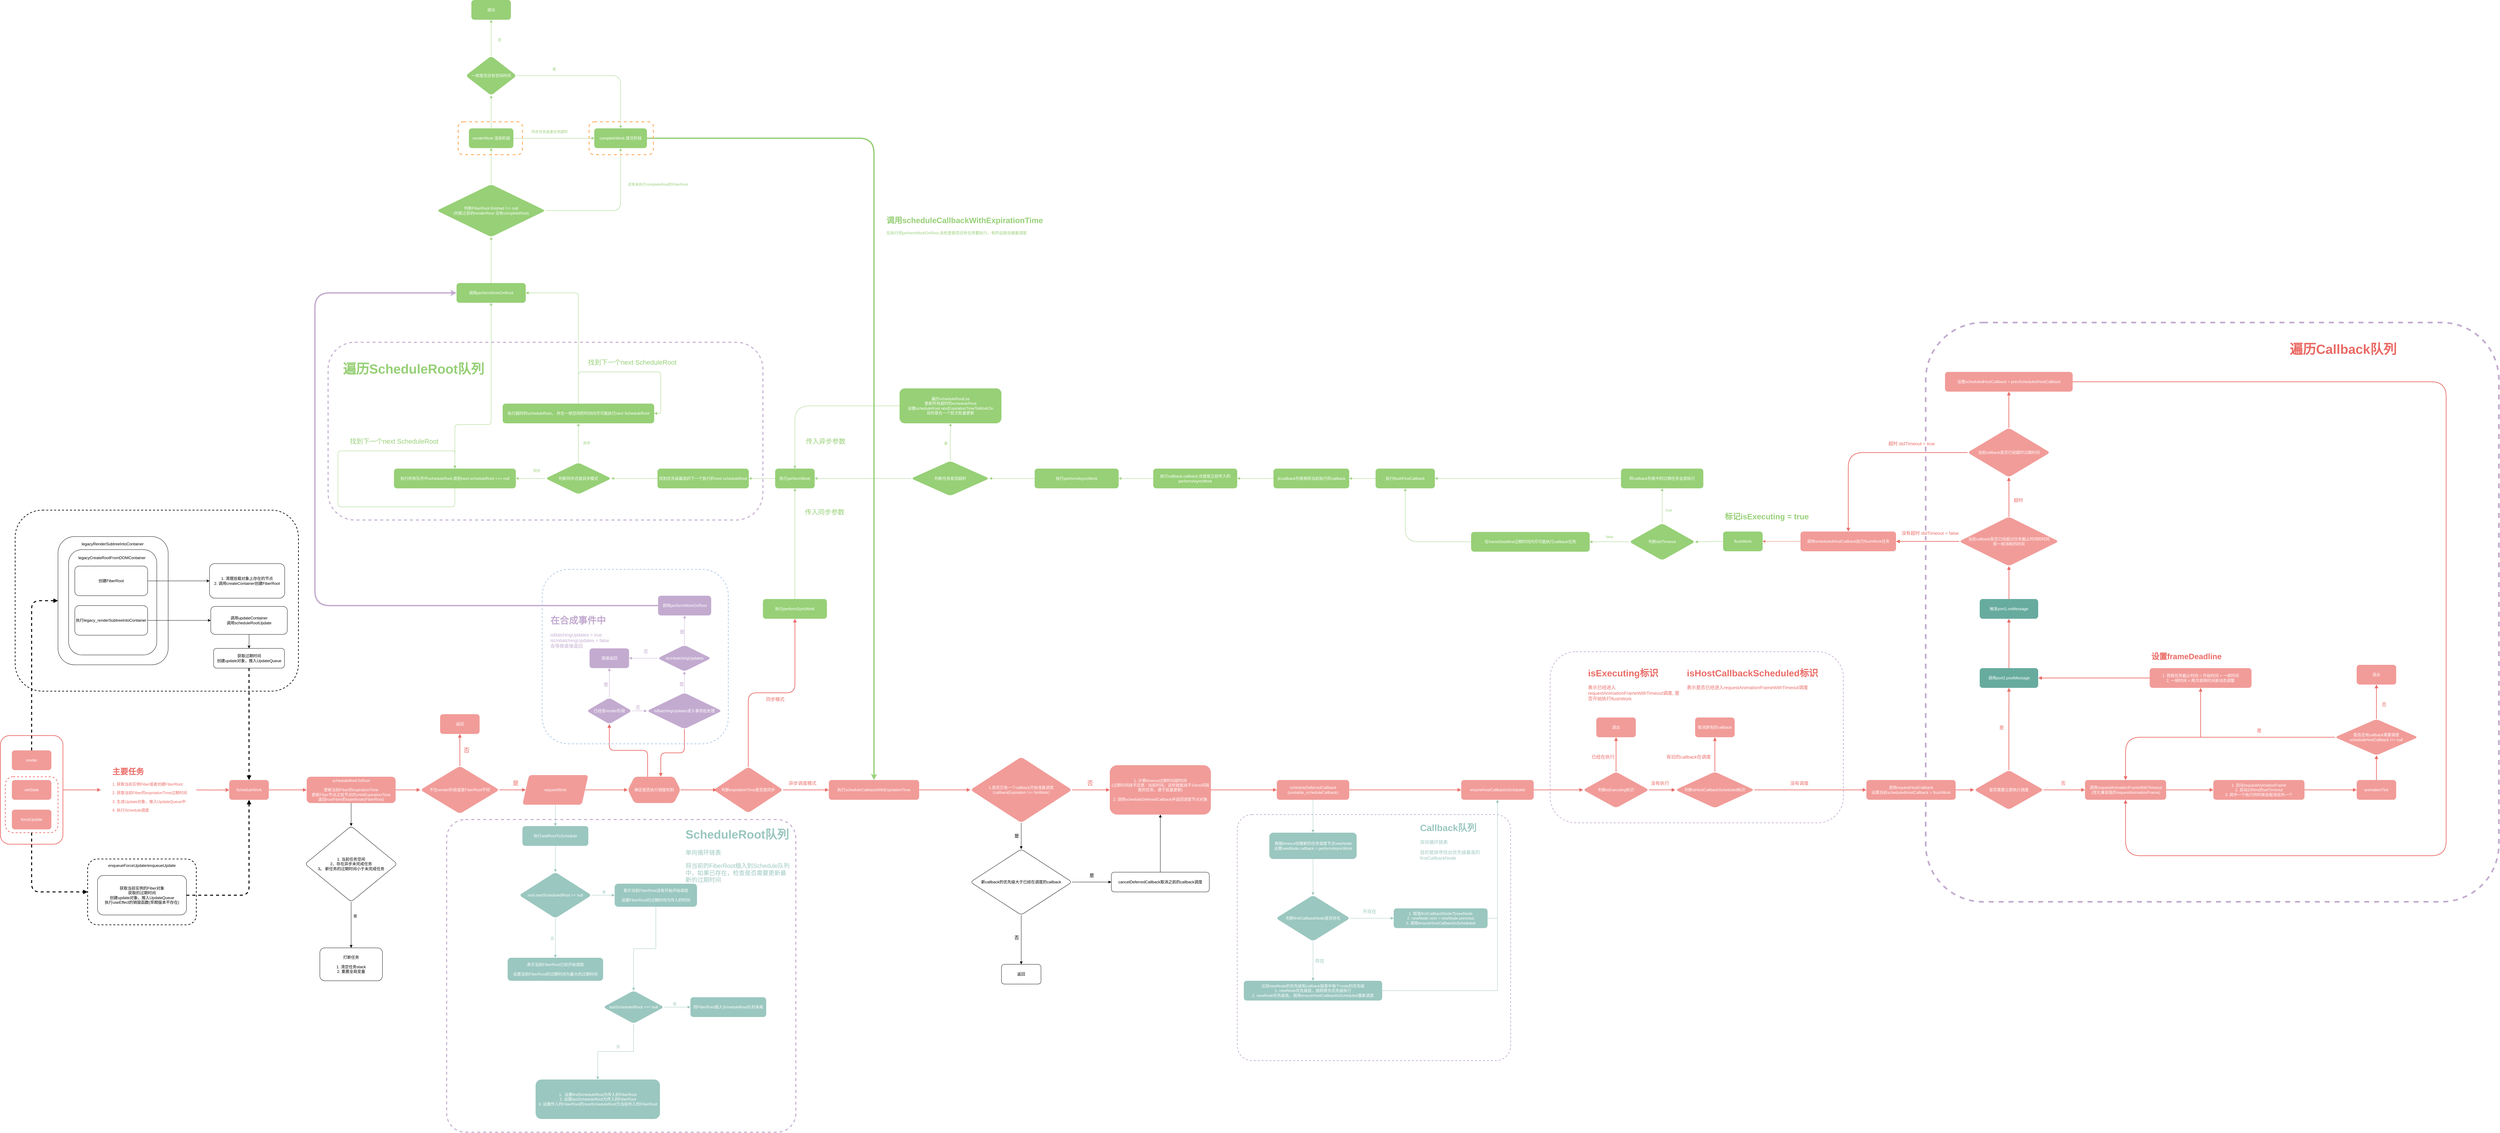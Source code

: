 <mxfile version="14.7.3" type="device" pages="5"><diagram id="UVegkuTqGKvFcAwUyZPS" name="结构流程16.8"><mxGraphModel dx="988" dy="2751" grid="1" gridSize="10" guides="1" tooltips="1" connect="1" arrows="1" fold="1" page="1" pageScale="1" pageWidth="827" pageHeight="2069" math="0" shadow="0"><root><mxCell id="__6x4M-T66RH3kS_eTxx-0"/><mxCell id="__6x4M-T66RH3kS_eTxx-1" parent="__6x4M-T66RH3kS_eTxx-0"/><mxCell id="XMAecu-oF8oTLPkSqChR-47" value="" style="rounded=1;whiteSpace=wrap;html=1;labelBackgroundColor=none;fontSize=20;fontColor=#97D077;fillColor=none;dashed=1;strokeWidth=5;strokeColor=#C3ABD0;arcSize=10;" parent="__6x4M-T66RH3kS_eTxx-1" vertex="1"><mxGeometry x="5950" y="-880" width="1740" height="1760" as="geometry"/></mxCell><mxCell id="XMAecu-oF8oTLPkSqChR-44" value="" style="rounded=1;whiteSpace=wrap;html=1;labelBackgroundColor=none;fontSize=20;fontColor=#97D077;fillColor=none;dashed=1;strokeWidth=3;strokeColor=#C3ABD0;" parent="__6x4M-T66RH3kS_eTxx-1" vertex="1"><mxGeometry x="1100" y="-820" width="1320" height="540" as="geometry"/></mxCell><mxCell id="N5g5xeLYeTrz4W1TrDoQ-214" value="" style="rounded=1;whiteSpace=wrap;html=1;dashed=1;labelBackgroundColor=none;sketch=0;fontSize=14;fontColor=#EA6B66;strokeColor=#C3ABD0;strokeWidth=2;fillColor=none;" parent="__6x4M-T66RH3kS_eTxx-1" vertex="1"><mxGeometry x="4810" y="120" width="890" height="520" as="geometry"/></mxCell><mxCell id="N5g5xeLYeTrz4W1TrDoQ-190" value="" style="rounded=1;whiteSpace=wrap;html=1;labelBackgroundColor=none;sketch=0;fontSize=14;fontColor=#9AC7BF;strokeColor=#C3ABD0;strokeWidth=2;fillColor=none;dashed=1;arcSize=6;" parent="__6x4M-T66RH3kS_eTxx-1" vertex="1"><mxGeometry x="3860" y="615" width="830" height="747.5" as="geometry"/></mxCell><mxCell id="N5g5xeLYeTrz4W1TrDoQ-142" value="" style="rounded=1;whiteSpace=wrap;html=1;dashed=1;labelBackgroundColor=none;sketch=0;fontSize=18;fontColor=#FFFFFF;strokeWidth=3;fillColor=none;strokeColor=#C3ABD0;arcSize=6;" parent="__6x4M-T66RH3kS_eTxx-1" vertex="1"><mxGeometry x="1460" y="630" width="1060" height="950" as="geometry"/></mxCell><mxCell id="3GjJ0hXXXQN3J8iuFVpk-3" value="" style="rounded=1;whiteSpace=wrap;html=1;fillColor=none;strokeColor=#EA6B66;strokeWidth=2;" parent="__6x4M-T66RH3kS_eTxx-1" vertex="1"><mxGeometry x="105" y="375" width="190" height="330" as="geometry"/></mxCell><mxCell id="N5g5xeLYeTrz4W1TrDoQ-32" value="" style="rounded=1;whiteSpace=wrap;html=1;dashed=1;strokeWidth=2;fillColor=none;strokeColor=#EA6B66;" parent="__6x4M-T66RH3kS_eTxx-1" vertex="1"><mxGeometry x="120" y="500" width="160" height="170" as="geometry"/></mxCell><mxCell id="N5g5xeLYeTrz4W1TrDoQ-31" value="" style="rounded=1;whiteSpace=wrap;html=1;fillColor=none;dashed=1;strokeWidth=2;" parent="__6x4M-T66RH3kS_eTxx-1" vertex="1"><mxGeometry x="150" y="-310" width="860" height="550" as="geometry"/></mxCell><mxCell id="N5g5xeLYeTrz4W1TrDoQ-27" style="edgeStyle=orthogonalEdgeStyle;rounded=1;orthogonalLoop=1;jettySize=auto;html=1;entryX=0;entryY=0.5;entryDx=0;entryDy=0;dashed=1;strokeWidth=3;exitX=0.5;exitY=0;exitDx=0;exitDy=0;endArrow=block;endFill=1;arcSize=50;" parent="__6x4M-T66RH3kS_eTxx-1" source="3GjJ0hXXXQN3J8iuFVpk-1" target="N5g5xeLYeTrz4W1TrDoQ-0" edge="1"><mxGeometry relative="1" as="geometry"/></mxCell><mxCell id="3GjJ0hXXXQN3J8iuFVpk-0" value="setState" style="rounded=1;whiteSpace=wrap;html=1;fillColor=#F19C99;fontColor=#FFFFFF;strokeColor=none;" parent="__6x4M-T66RH3kS_eTxx-1" vertex="1"><mxGeometry x="140" y="510" width="120" height="60" as="geometry"/></mxCell><mxCell id="3GjJ0hXXXQN3J8iuFVpk-1" value="render" style="rounded=1;whiteSpace=wrap;html=1;fillColor=#F19C99;fontColor=#FFFFFF;strokeColor=none;" parent="__6x4M-T66RH3kS_eTxx-1" vertex="1"><mxGeometry x="140" y="420" width="120" height="60" as="geometry"/></mxCell><mxCell id="3GjJ0hXXXQN3J8iuFVpk-2" value="forceUpdate" style="rounded=1;whiteSpace=wrap;html=1;fillColor=#F19C99;fontColor=#FFFFFF;strokeColor=none;" parent="__6x4M-T66RH3kS_eTxx-1" vertex="1"><mxGeometry x="140" y="600" width="120" height="60" as="geometry"/></mxCell><mxCell id="3GjJ0hXXXQN3J8iuFVpk-5" value="" style="edgeStyle=orthogonalEdgeStyle;rounded=0;orthogonalLoop=1;jettySize=auto;html=1;strokeColor=#EA6B66;strokeWidth=2;" parent="__6x4M-T66RH3kS_eTxx-1" source="3GjJ0hXXXQN3J8iuFVpk-3" edge="1"><mxGeometry relative="1" as="geometry"><mxPoint x="410" y="540" as="targetPoint"/></mxGeometry></mxCell><mxCell id="3GjJ0hXXXQN3J8iuFVpk-7" value="" style="edgeStyle=orthogonalEdgeStyle;rounded=0;orthogonalLoop=1;jettySize=auto;html=1;strokeColor=#EA6B66;strokeWidth=2;" parent="__6x4M-T66RH3kS_eTxx-1" target="3GjJ0hXXXQN3J8iuFVpk-6" edge="1"><mxGeometry relative="1" as="geometry"><mxPoint x="700" y="540" as="sourcePoint"/></mxGeometry></mxCell><mxCell id="N5g5xeLYeTrz4W1TrDoQ-42" value="" style="edgeStyle=orthogonalEdgeStyle;rounded=0;orthogonalLoop=1;jettySize=auto;html=1;endArrow=block;endFill=1;strokeWidth=2;strokeColor=#EA6B66;" parent="__6x4M-T66RH3kS_eTxx-1" source="3GjJ0hXXXQN3J8iuFVpk-6" target="N5g5xeLYeTrz4W1TrDoQ-41" edge="1"><mxGeometry relative="1" as="geometry"/></mxCell><mxCell id="3GjJ0hXXXQN3J8iuFVpk-6" value="ScheduleWork" style="whiteSpace=wrap;html=1;rounded=1;strokeColor=none;fillColor=#F19C99;fontColor=#FFFFFF;" parent="__6x4M-T66RH3kS_eTxx-1" vertex="1"><mxGeometry x="800" y="510" width="120" height="60" as="geometry"/></mxCell><mxCell id="N5g5xeLYeTrz4W1TrDoQ-6" value="" style="group" parent="__6x4M-T66RH3kS_eTxx-1" vertex="1" connectable="0"><mxGeometry x="280" y="-270" width="710" height="440" as="geometry"/></mxCell><mxCell id="N5g5xeLYeTrz4W1TrDoQ-0" value="" style="whiteSpace=wrap;html=1;rounded=1;fillColor=none;" parent="N5g5xeLYeTrz4W1TrDoQ-6" vertex="1"><mxGeometry y="40.312" width="334.5" height="389.688" as="geometry"/></mxCell><mxCell id="N5g5xeLYeTrz4W1TrDoQ-5" value="legacyRenderSubtreeIntoContainer" style="text;html=1;strokeColor=none;fillColor=none;align=center;verticalAlign=middle;whiteSpace=wrap;rounded=0;" parent="N5g5xeLYeTrz4W1TrDoQ-6" vertex="1"><mxGeometry x="11.269" y="50" width="309.722" height="26.875" as="geometry"/></mxCell><mxCell id="N5g5xeLYeTrz4W1TrDoQ-14" value="" style="group" parent="N5g5xeLYeTrz4W1TrDoQ-6" vertex="1" connectable="0"><mxGeometry x="32.25" y="80" width="620" height="320" as="geometry"/></mxCell><mxCell id="N5g5xeLYeTrz4W1TrDoQ-2" value="" style="whiteSpace=wrap;html=1;rounded=1;" parent="N5g5xeLYeTrz4W1TrDoQ-14" vertex="1"><mxGeometry width="267.75" height="320" as="geometry"/></mxCell><mxCell id="N5g5xeLYeTrz4W1TrDoQ-13" value="legacyCreateRootFromDOMContainer" style="text;html=1;strokeColor=none;fillColor=none;align=center;verticalAlign=middle;whiteSpace=wrap;rounded=0;" parent="N5g5xeLYeTrz4W1TrDoQ-14" vertex="1"><mxGeometry x="18.87" y="10" width="226.12" height="30" as="geometry"/></mxCell><mxCell id="N5g5xeLYeTrz4W1TrDoQ-19" value="" style="group" parent="N5g5xeLYeTrz4W1TrDoQ-14" vertex="1" connectable="0"><mxGeometry x="18.88" y="50" width="580" height="90" as="geometry"/></mxCell><mxCell id="N5g5xeLYeTrz4W1TrDoQ-22" value="" style="edgeStyle=orthogonalEdgeStyle;rounded=0;orthogonalLoop=1;jettySize=auto;html=1;" parent="N5g5xeLYeTrz4W1TrDoQ-19" source="N5g5xeLYeTrz4W1TrDoQ-11" target="N5g5xeLYeTrz4W1TrDoQ-21" edge="1"><mxGeometry relative="1" as="geometry"/></mxCell><mxCell id="N5g5xeLYeTrz4W1TrDoQ-11" value="" style="whiteSpace=wrap;html=1;rounded=1;" parent="N5g5xeLYeTrz4W1TrDoQ-19" vertex="1"><mxGeometry width="221.12" height="90" as="geometry"/></mxCell><mxCell id="N5g5xeLYeTrz4W1TrDoQ-17" value="创建FiberRoot" style="text;html=1;strokeColor=none;fillColor=none;align=center;verticalAlign=middle;whiteSpace=wrap;rounded=0;" parent="N5g5xeLYeTrz4W1TrDoQ-19" vertex="1"><mxGeometry x="40.263" y="22.5" width="140.603" height="45" as="geometry"/></mxCell><mxCell id="N5g5xeLYeTrz4W1TrDoQ-21" value="1. 清理挂载对象上存在的节点&lt;br&gt;2. 调用createContainer创建FiberRoot" style="whiteSpace=wrap;html=1;rounded=1;" parent="N5g5xeLYeTrz4W1TrDoQ-19" vertex="1"><mxGeometry x="408.87" y="-7.5" width="228.32" height="105" as="geometry"/></mxCell><mxCell id="N5g5xeLYeTrz4W1TrDoQ-24" value="" style="edgeStyle=orthogonalEdgeStyle;rounded=0;orthogonalLoop=1;jettySize=auto;html=1;" parent="N5g5xeLYeTrz4W1TrDoQ-14" source="N5g5xeLYeTrz4W1TrDoQ-20" target="N5g5xeLYeTrz4W1TrDoQ-23" edge="1"><mxGeometry relative="1" as="geometry"/></mxCell><mxCell id="N5g5xeLYeTrz4W1TrDoQ-20" value="执行legacy_renderSubtreeIntoContainer" style="whiteSpace=wrap;html=1;rounded=1;" parent="N5g5xeLYeTrz4W1TrDoQ-14" vertex="1"><mxGeometry x="18.88" y="170" width="221.12" height="90" as="geometry"/></mxCell><mxCell id="N5g5xeLYeTrz4W1TrDoQ-23" value="调用updateContainer&lt;br&gt;调用scheduleRootUpdate" style="whiteSpace=wrap;html=1;rounded=1;" parent="N5g5xeLYeTrz4W1TrDoQ-14" vertex="1"><mxGeometry x="431.62" y="172.5" width="232.25" height="85" as="geometry"/></mxCell><mxCell id="N5g5xeLYeTrz4W1TrDoQ-25" value="获取过期时间&lt;br&gt;创建update对象，推入UpdateQueue" style="whiteSpace=wrap;html=1;rounded=1;" parent="N5g5xeLYeTrz4W1TrDoQ-6" vertex="1"><mxGeometry x="472.5" y="380" width="215" height="60" as="geometry"/></mxCell><mxCell id="N5g5xeLYeTrz4W1TrDoQ-26" value="" style="edgeStyle=orthogonalEdgeStyle;rounded=0;orthogonalLoop=1;jettySize=auto;html=1;" parent="N5g5xeLYeTrz4W1TrDoQ-6" source="N5g5xeLYeTrz4W1TrDoQ-23" target="N5g5xeLYeTrz4W1TrDoQ-25" edge="1"><mxGeometry relative="1" as="geometry"/></mxCell><mxCell id="N5g5xeLYeTrz4W1TrDoQ-28" style="edgeStyle=orthogonalEdgeStyle;rounded=0;orthogonalLoop=1;jettySize=auto;html=1;entryX=0.5;entryY=0;entryDx=0;entryDy=0;exitX=0.5;exitY=1;exitDx=0;exitDy=0;dashed=1;strokeWidth=3;endArrow=block;endFill=1;" parent="__6x4M-T66RH3kS_eTxx-1" source="N5g5xeLYeTrz4W1TrDoQ-25" target="3GjJ0hXXXQN3J8iuFVpk-6" edge="1"><mxGeometry relative="1" as="geometry"><Array as="points"><mxPoint x="860" y="220"/><mxPoint x="860" y="220"/></Array></mxGeometry></mxCell><mxCell id="N5g5xeLYeTrz4W1TrDoQ-37" style="edgeStyle=orthogonalEdgeStyle;rounded=1;orthogonalLoop=1;jettySize=auto;html=1;entryX=0;entryY=0.5;entryDx=0;entryDy=0;dashed=1;endArrow=block;endFill=1;strokeWidth=3;exitX=0.5;exitY=1;exitDx=0;exitDy=0;arcSize=50;" parent="__6x4M-T66RH3kS_eTxx-1" source="N5g5xeLYeTrz4W1TrDoQ-32" target="N5g5xeLYeTrz4W1TrDoQ-33" edge="1"><mxGeometry relative="1" as="geometry"><Array as="points"><mxPoint x="200" y="850"/></Array></mxGeometry></mxCell><mxCell id="N5g5xeLYeTrz4W1TrDoQ-36" value="" style="group;dashed=1;strokeWidth=2;" parent="__6x4M-T66RH3kS_eTxx-1" vertex="1" connectable="0"><mxGeometry x="370" y="750" width="330" height="200" as="geometry"/></mxCell><mxCell id="N5g5xeLYeTrz4W1TrDoQ-33" value="" style="rounded=1;whiteSpace=wrap;html=1;strokeWidth=2;fillColor=none;dashed=1;" parent="N5g5xeLYeTrz4W1TrDoQ-36" vertex="1"><mxGeometry width="330" height="200" as="geometry"/></mxCell><mxCell id="N5g5xeLYeTrz4W1TrDoQ-34" value="enqueueForceUpdate/enqueueUpdate" style="text;html=1;strokeColor=none;fillColor=none;align=center;verticalAlign=middle;whiteSpace=wrap;rounded=0;" parent="N5g5xeLYeTrz4W1TrDoQ-36" vertex="1"><mxGeometry x="50" y="10" width="230" height="20" as="geometry"/></mxCell><mxCell id="N5g5xeLYeTrz4W1TrDoQ-35" value="获取当前实例的Fiber对象&lt;br&gt;获取的过期时间&lt;br&gt;创建update对象，推入UpdateQueue&lt;br&gt;执行useEffect的销毁函数(早期版本不存在)" style="rounded=1;whiteSpace=wrap;html=1;strokeWidth=1;fillColor=none;" parent="N5g5xeLYeTrz4W1TrDoQ-36" vertex="1"><mxGeometry x="30" y="50" width="270" height="120" as="geometry"/></mxCell><mxCell id="N5g5xeLYeTrz4W1TrDoQ-38" style="edgeStyle=orthogonalEdgeStyle;rounded=1;orthogonalLoop=1;jettySize=auto;html=1;entryX=0.5;entryY=1;entryDx=0;entryDy=0;dashed=1;endArrow=block;endFill=1;strokeWidth=3;arcSize=50;" parent="__6x4M-T66RH3kS_eTxx-1" source="N5g5xeLYeTrz4W1TrDoQ-35" target="3GjJ0hXXXQN3J8iuFVpk-6" edge="1"><mxGeometry relative="1" as="geometry"/></mxCell><mxCell id="N5g5xeLYeTrz4W1TrDoQ-39" value="&lt;h1&gt;主要任务&lt;/h1&gt;&lt;p&gt;1. 获取当前实例Fiber或者创建FiberRoot&lt;/p&gt;&lt;p&gt;2. 获取当前Fiber的expriationTime过期时间&lt;/p&gt;&lt;p&gt;3. 生成Update对象，推入UpdateQueue中&lt;/p&gt;&lt;p&gt;4. 执行Schedule调度&lt;/p&gt;" style="text;html=1;strokeColor=none;fillColor=none;spacing=5;spacingTop=-20;whiteSpace=wrap;overflow=hidden;rounded=0;dashed=1;fontColor=#EA6B66;" parent="__6x4M-T66RH3kS_eTxx-1" vertex="1"><mxGeometry x="440" y="465" width="240" height="150" as="geometry"/></mxCell><mxCell id="N5g5xeLYeTrz4W1TrDoQ-45" value="" style="edgeStyle=orthogonalEdgeStyle;rounded=0;orthogonalLoop=1;jettySize=auto;html=1;endArrow=block;endFill=1;strokeWidth=1;" parent="__6x4M-T66RH3kS_eTxx-1" source="N5g5xeLYeTrz4W1TrDoQ-41" target="N5g5xeLYeTrz4W1TrDoQ-44" edge="1"><mxGeometry relative="1" as="geometry"/></mxCell><mxCell id="N5g5xeLYeTrz4W1TrDoQ-51" value="" style="edgeStyle=orthogonalEdgeStyle;rounded=0;orthogonalLoop=1;jettySize=auto;html=1;endArrow=block;endFill=1;strokeWidth=2;strokeColor=#EA6B66;" parent="__6x4M-T66RH3kS_eTxx-1" source="N5g5xeLYeTrz4W1TrDoQ-41" target="N5g5xeLYeTrz4W1TrDoQ-50" edge="1"><mxGeometry relative="1" as="geometry"/></mxCell><mxCell id="N5g5xeLYeTrz4W1TrDoQ-41" value="scheduleWorkToRoot&lt;br&gt;&lt;br&gt;更新当前Fiber的expirationTime&lt;br&gt;更新Fiber节点之前节点的childExpirationTime&lt;br&gt;返回rootFiber的stateNode(FiberRoot)" style="whiteSpace=wrap;html=1;rounded=1;strokeColor=none;fillColor=#F19C99;fontColor=#FFFFFF;" parent="__6x4M-T66RH3kS_eTxx-1" vertex="1"><mxGeometry x="1035" y="500" width="270" height="80" as="geometry"/></mxCell><mxCell id="N5g5xeLYeTrz4W1TrDoQ-47" value="" style="edgeStyle=orthogonalEdgeStyle;rounded=0;orthogonalLoop=1;jettySize=auto;html=1;endArrow=block;endFill=1;strokeWidth=1;" parent="__6x4M-T66RH3kS_eTxx-1" source="N5g5xeLYeTrz4W1TrDoQ-44" target="N5g5xeLYeTrz4W1TrDoQ-46" edge="1"><mxGeometry relative="1" as="geometry"/></mxCell><mxCell id="N5g5xeLYeTrz4W1TrDoQ-48" value="是" style="edgeLabel;html=1;align=center;verticalAlign=middle;resizable=0;points=[];labelBackgroundColor=none;" parent="N5g5xeLYeTrz4W1TrDoQ-47" vertex="1" connectable="0"><mxGeometry x="-0.266" y="1" relative="1" as="geometry"><mxPoint x="11" y="-9" as="offset"/></mxGeometry></mxCell><mxCell id="N5g5xeLYeTrz4W1TrDoQ-44" value="1. 当前任务空闲&lt;br&gt;2、存在异步未完成任务&lt;br&gt;3。 新任务的过期时间小于未完成任务" style="rhombus;whiteSpace=wrap;html=1;rounded=1;fillColor=none;sketch=0;" parent="__6x4M-T66RH3kS_eTxx-1" vertex="1"><mxGeometry x="1030" y="650" width="280" height="230" as="geometry"/></mxCell><mxCell id="N5g5xeLYeTrz4W1TrDoQ-46" value="打断任务&lt;br&gt;&lt;br&gt;1. 清空任务stack&lt;br&gt;2. 重置全局变量" style="whiteSpace=wrap;html=1;rounded=1;sketch=0;" parent="__6x4M-T66RH3kS_eTxx-1" vertex="1"><mxGeometry x="1075" y="1020" width="190" height="100" as="geometry"/></mxCell><mxCell id="N5g5xeLYeTrz4W1TrDoQ-108" value="" style="edgeStyle=orthogonalEdgeStyle;rounded=0;orthogonalLoop=1;jettySize=auto;html=1;fontSize=18;fontColor=#A9C4EB;endArrow=block;endFill=1;strokeWidth=2;strokeColor=#EA6B66;" parent="__6x4M-T66RH3kS_eTxx-1" source="N5g5xeLYeTrz4W1TrDoQ-50" target="N5g5xeLYeTrz4W1TrDoQ-107" edge="1"><mxGeometry relative="1" as="geometry"/></mxCell><mxCell id="N5g5xeLYeTrz4W1TrDoQ-109" value="是" style="edgeLabel;html=1;align=center;verticalAlign=middle;resizable=0;points=[];fontSize=18;labelBackgroundColor=none;fontColor=#EA6B66;" parent="N5g5xeLYeTrz4W1TrDoQ-108" vertex="1" connectable="0"><mxGeometry x="-0.437" y="-1" relative="1" as="geometry"><mxPoint x="26" y="-21" as="offset"/></mxGeometry></mxCell><mxCell id="N5g5xeLYeTrz4W1TrDoQ-140" value="" style="edgeStyle=orthogonalEdgeStyle;rounded=0;orthogonalLoop=1;jettySize=auto;html=1;fontSize=18;fontColor=#A9C4EB;endArrow=block;endFill=1;strokeColor=#EA6B66;strokeWidth=2;exitX=0.5;exitY=0;exitDx=0;exitDy=0;" parent="__6x4M-T66RH3kS_eTxx-1" source="N5g5xeLYeTrz4W1TrDoQ-50" target="N5g5xeLYeTrz4W1TrDoQ-139" edge="1"><mxGeometry relative="1" as="geometry"/></mxCell><mxCell id="N5g5xeLYeTrz4W1TrDoQ-141" value="否" style="edgeLabel;html=1;align=center;verticalAlign=middle;resizable=0;points=[];fontSize=18;labelBackgroundColor=none;fontColor=#EA6B66;" parent="N5g5xeLYeTrz4W1TrDoQ-140" vertex="1" connectable="0"><mxGeometry x="0.013" y="1" relative="1" as="geometry"><mxPoint x="21" y="2" as="offset"/></mxGeometry></mxCell><mxCell id="N5g5xeLYeTrz4W1TrDoQ-50" value="不在render阶段或者FiberRoot不同" style="rhombus;whiteSpace=wrap;html=1;rounded=1;strokeColor=none;fillColor=#F19C99;fontColor=#FFFFFF;" parent="__6x4M-T66RH3kS_eTxx-1" vertex="1"><mxGeometry x="1380" y="467.5" width="240" height="145" as="geometry"/></mxCell><mxCell id="N5g5xeLYeTrz4W1TrDoQ-57" value="" style="edgeStyle=orthogonalEdgeStyle;rounded=0;orthogonalLoop=1;jettySize=auto;html=1;endArrow=block;endFill=1;strokeWidth=1;exitX=0.5;exitY=1;exitDx=0;exitDy=0;strokeColor=#9AC7BF;" parent="__6x4M-T66RH3kS_eTxx-1" source="N5g5xeLYeTrz4W1TrDoQ-107" target="N5g5xeLYeTrz4W1TrDoQ-56" edge="1"><mxGeometry relative="1" as="geometry"><mxPoint x="1790.0" y="570" as="sourcePoint"/></mxGeometry></mxCell><mxCell id="N5g5xeLYeTrz4W1TrDoQ-59" value="" style="edgeStyle=orthogonalEdgeStyle;rounded=0;orthogonalLoop=1;jettySize=auto;html=1;endArrow=block;endFill=1;strokeWidth=1;strokeColor=#9AC7BF;" parent="__6x4M-T66RH3kS_eTxx-1" source="N5g5xeLYeTrz4W1TrDoQ-56" target="N5g5xeLYeTrz4W1TrDoQ-58" edge="1"><mxGeometry relative="1" as="geometry"/></mxCell><mxCell id="N5g5xeLYeTrz4W1TrDoQ-56" value="执行addRootToSchedule" style="whiteSpace=wrap;html=1;rounded=1;strokeColor=none;fillColor=#9AC7BF;fontColor=#FFFFFF;" parent="__6x4M-T66RH3kS_eTxx-1" vertex="1"><mxGeometry x="1690" y="650" width="200" height="60" as="geometry"/></mxCell><mxCell id="N5g5xeLYeTrz4W1TrDoQ-61" value="" style="edgeStyle=orthogonalEdgeStyle;rounded=0;orthogonalLoop=1;jettySize=auto;html=1;endArrow=block;endFill=1;strokeWidth=1;strokeColor=#9AC7BF;" parent="__6x4M-T66RH3kS_eTxx-1" source="N5g5xeLYeTrz4W1TrDoQ-58" target="N5g5xeLYeTrz4W1TrDoQ-60" edge="1"><mxGeometry relative="1" as="geometry"/></mxCell><mxCell id="N5g5xeLYeTrz4W1TrDoQ-62" value="否" style="edgeLabel;html=1;align=center;verticalAlign=middle;resizable=0;points=[];labelBackgroundColor=none;fontColor=#9AC7BF;" parent="N5g5xeLYeTrz4W1TrDoQ-61" vertex="1" connectable="0"><mxGeometry x="-0.228" relative="1" as="geometry"><mxPoint x="-10" y="14" as="offset"/></mxGeometry></mxCell><mxCell id="N5g5xeLYeTrz4W1TrDoQ-64" value="" style="edgeStyle=orthogonalEdgeStyle;rounded=0;orthogonalLoop=1;jettySize=auto;html=1;endArrow=block;endFill=1;strokeWidth=1;strokeColor=#9AC7BF;" parent="__6x4M-T66RH3kS_eTxx-1" source="N5g5xeLYeTrz4W1TrDoQ-58" target="N5g5xeLYeTrz4W1TrDoQ-63" edge="1"><mxGeometry x="-0.077" y="10" relative="1" as="geometry"><mxPoint as="offset"/></mxGeometry></mxCell><mxCell id="N5g5xeLYeTrz4W1TrDoQ-89" value="是" style="edgeLabel;html=1;align=center;verticalAlign=middle;resizable=0;points=[];labelBackgroundColor=none;fontColor=#9AC7BF;" parent="N5g5xeLYeTrz4W1TrDoQ-64" vertex="1" connectable="0"><mxGeometry x="-0.223" relative="1" as="geometry"><mxPoint x="10" y="-10" as="offset"/></mxGeometry></mxCell><mxCell id="N5g5xeLYeTrz4W1TrDoQ-58" value="root.nextScheduledRoot == null" style="rhombus;whiteSpace=wrap;html=1;rounded=1;strokeColor=none;fillColor=#9AC7BF;fontColor=#FFFFFF;" parent="__6x4M-T66RH3kS_eTxx-1" vertex="1"><mxGeometry x="1680" y="790" width="220" height="140" as="geometry"/></mxCell><mxCell id="N5g5xeLYeTrz4W1TrDoQ-60" value="表示当前FiberRoot已经开始调度&lt;br&gt;&lt;br&gt;设置当前FiberRoot的过期时间为最大的过期时间" style="whiteSpace=wrap;html=1;rounded=1;strokeColor=none;fillColor=#9AC7BF;fontColor=#FFFFFF;" parent="__6x4M-T66RH3kS_eTxx-1" vertex="1"><mxGeometry x="1645" y="1050" width="290" height="70" as="geometry"/></mxCell><mxCell id="N5g5xeLYeTrz4W1TrDoQ-67" value="" style="edgeStyle=orthogonalEdgeStyle;rounded=0;orthogonalLoop=1;jettySize=auto;html=1;endArrow=block;endFill=1;strokeWidth=1;strokeColor=#9AC7BF;" parent="__6x4M-T66RH3kS_eTxx-1" source="N5g5xeLYeTrz4W1TrDoQ-63" target="N5g5xeLYeTrz4W1TrDoQ-66" edge="1"><mxGeometry relative="1" as="geometry"/></mxCell><mxCell id="N5g5xeLYeTrz4W1TrDoQ-63" value="&lt;span&gt;表示当前FiberRoot没有开始开始调度&lt;br&gt;&lt;br&gt;设置FiberRoot的过期时间为传入的时间&lt;br&gt;&lt;/span&gt;" style="whiteSpace=wrap;html=1;rounded=1;strokeColor=none;fillColor=#9AC7BF;fontColor=#FFFFFF;" parent="__6x4M-T66RH3kS_eTxx-1" vertex="1"><mxGeometry x="1970" y="825" width="250" height="70" as="geometry"/></mxCell><mxCell id="N5g5xeLYeTrz4W1TrDoQ-69" value="" style="edgeStyle=orthogonalEdgeStyle;rounded=0;orthogonalLoop=1;jettySize=auto;html=1;endArrow=block;endFill=1;strokeWidth=1;strokeColor=#9AC7BF;" parent="__6x4M-T66RH3kS_eTxx-1" source="N5g5xeLYeTrz4W1TrDoQ-66" target="N5g5xeLYeTrz4W1TrDoQ-68" edge="1"><mxGeometry relative="1" as="geometry"/></mxCell><mxCell id="N5g5xeLYeTrz4W1TrDoQ-70" value="否" style="edgeLabel;html=1;align=center;verticalAlign=middle;resizable=0;points=[];labelBackgroundColor=none;fontColor=#9AC7BF;" parent="N5g5xeLYeTrz4W1TrDoQ-69" vertex="1" connectable="0"><mxGeometry x="-0.099" y="1" relative="1" as="geometry"><mxPoint x="-7" y="-16" as="offset"/></mxGeometry></mxCell><mxCell id="N5g5xeLYeTrz4W1TrDoQ-72" value="" style="edgeStyle=orthogonalEdgeStyle;rounded=0;orthogonalLoop=1;jettySize=auto;html=1;endArrow=block;endFill=1;strokeWidth=1;strokeColor=#9AC7BF;" parent="__6x4M-T66RH3kS_eTxx-1" source="N5g5xeLYeTrz4W1TrDoQ-66" target="N5g5xeLYeTrz4W1TrDoQ-71" edge="1"><mxGeometry relative="1" as="geometry"/></mxCell><mxCell id="N5g5xeLYeTrz4W1TrDoQ-90" value="是" style="edgeLabel;html=1;align=center;verticalAlign=middle;resizable=0;points=[];labelBackgroundColor=none;fontColor=#9AC7BF;" parent="N5g5xeLYeTrz4W1TrDoQ-72" vertex="1" connectable="0"><mxGeometry x="0.273" y="1" relative="1" as="geometry"><mxPoint x="-19" y="-9" as="offset"/></mxGeometry></mxCell><mxCell id="N5g5xeLYeTrz4W1TrDoQ-66" value="lastScheduledRoot === null" style="rhombus;whiteSpace=wrap;html=1;rounded=1;strokeColor=none;fillColor=#9AC7BF;fontColor=#FFFFFF;" parent="__6x4M-T66RH3kS_eTxx-1" vertex="1"><mxGeometry x="1935" y="1150" width="185" height="100" as="geometry"/></mxCell><mxCell id="N5g5xeLYeTrz4W1TrDoQ-68" value="1.&amp;nbsp; 设置firstScheduleRoot为传入的FiberRoot&lt;br&gt;2. 设置lastScheduleRoot为传入的FiberRoot&lt;br&gt;3. 设置传入的FiberRoot的nextScheduleRoot为当前传入的FiberRoot" style="whiteSpace=wrap;html=1;rounded=1;strokeColor=none;fillColor=#9AC7BF;fontColor=#FFFFFF;" parent="__6x4M-T66RH3kS_eTxx-1" vertex="1"><mxGeometry x="1730" y="1420" width="377.5" height="120" as="geometry"/></mxCell><mxCell id="N5g5xeLYeTrz4W1TrDoQ-71" value="将FiberRoot插入ScheduleRoot队列末尾" style="whiteSpace=wrap;html=1;rounded=1;strokeColor=none;fillColor=#9AC7BF;fontColor=#FFFFFF;" parent="__6x4M-T66RH3kS_eTxx-1" vertex="1"><mxGeometry x="2200" y="1170" width="230" height="60" as="geometry"/></mxCell><mxCell id="N5g5xeLYeTrz4W1TrDoQ-104" value="" style="edgeStyle=orthogonalEdgeStyle;rounded=0;orthogonalLoop=1;jettySize=auto;html=1;fontSize=18;fontColor=#A9C4EB;endArrow=block;endFill=1;strokeWidth=2;strokeColor=#EA6B66;" parent="__6x4M-T66RH3kS_eTxx-1" source="N5g5xeLYeTrz4W1TrDoQ-101" target="N5g5xeLYeTrz4W1TrDoQ-103" edge="1"><mxGeometry relative="1" as="geometry"/></mxCell><mxCell id="N5g5xeLYeTrz4W1TrDoQ-193" value="异步调度模式" style="edgeLabel;html=1;align=center;verticalAlign=middle;resizable=0;points=[];fontSize=14;fontColor=#EA6B66;" parent="N5g5xeLYeTrz4W1TrDoQ-104" vertex="1" connectable="0"><mxGeometry x="-0.385" y="2" relative="1" as="geometry"><mxPoint x="16" y="-18" as="offset"/></mxGeometry></mxCell><mxCell id="N5g5xeLYeTrz4W1TrDoQ-106" value="" style="edgeStyle=orthogonalEdgeStyle;rounded=1;orthogonalLoop=1;jettySize=auto;html=1;fontSize=18;fontColor=#A9C4EB;endArrow=block;endFill=1;strokeWidth=2;strokeColor=#EA6B66;arcSize=50;" parent="__6x4M-T66RH3kS_eTxx-1" source="N5g5xeLYeTrz4W1TrDoQ-101" target="N5g5xeLYeTrz4W1TrDoQ-105" edge="1"><mxGeometry relative="1" as="geometry"/></mxCell><mxCell id="N5g5xeLYeTrz4W1TrDoQ-192" value="同步模式" style="edgeLabel;html=1;align=center;verticalAlign=middle;resizable=0;points=[];fontSize=14;fontColor=#EA6B66;labelBackgroundColor=none;" parent="N5g5xeLYeTrz4W1TrDoQ-106" vertex="1" connectable="0"><mxGeometry x="0.105" y="2" relative="1" as="geometry"><mxPoint x="-21" y="22" as="offset"/></mxGeometry></mxCell><mxCell id="N5g5xeLYeTrz4W1TrDoQ-101" value="判断expriationTime是否是同步" style="rhombus;whiteSpace=wrap;html=1;rounded=1;fontColor=#FFFFFF;strokeColor=none;fillColor=#F19C99;" parent="__6x4M-T66RH3kS_eTxx-1" vertex="1"><mxGeometry x="2270" y="470" width="211.25" height="140" as="geometry"/></mxCell><mxCell id="N5g5xeLYeTrz4W1TrDoQ-145" value="" style="edgeStyle=orthogonalEdgeStyle;rounded=0;orthogonalLoop=1;jettySize=auto;html=1;fontSize=18;fontColor=#C3ABD0;endArrow=block;endFill=1;strokeColor=#EA6B66;strokeWidth=2;" parent="__6x4M-T66RH3kS_eTxx-1" source="N5g5xeLYeTrz4W1TrDoQ-103" target="N5g5xeLYeTrz4W1TrDoQ-144" edge="1"><mxGeometry relative="1" as="geometry"/></mxCell><mxCell id="N5g5xeLYeTrz4W1TrDoQ-103" value="执行scheduleCallbackWithExpriationTime" style="whiteSpace=wrap;html=1;rounded=1;fontColor=#FFFFFF;strokeColor=none;fillColor=#F19C99;" parent="__6x4M-T66RH3kS_eTxx-1" vertex="1"><mxGeometry x="2620" y="510" width="274.38" height="60" as="geometry"/></mxCell><mxCell id="XMAecu-oF8oTLPkSqChR-16" style="edgeStyle=orthogonalEdgeStyle;rounded=0;orthogonalLoop=1;jettySize=auto;html=1;entryX=0.5;entryY=1;entryDx=0;entryDy=0;fontColor=#97D077;strokeColor=#97D077;" parent="__6x4M-T66RH3kS_eTxx-1" source="N5g5xeLYeTrz4W1TrDoQ-105" target="XMAecu-oF8oTLPkSqChR-12" edge="1"><mxGeometry relative="1" as="geometry"/></mxCell><mxCell id="XMAecu-oF8oTLPkSqChR-20" value="传入同步参数" style="edgeLabel;html=1;align=center;verticalAlign=middle;resizable=0;points=[];fontColor=#97D077;fontSize=20;" parent="XMAecu-oF8oTLPkSqChR-16" vertex="1" connectable="0"><mxGeometry x="0.771" y="1" relative="1" as="geometry"><mxPoint x="91" y="32" as="offset"/></mxGeometry></mxCell><mxCell id="N5g5xeLYeTrz4W1TrDoQ-105" value="执行performSyncWork" style="whiteSpace=wrap;html=1;rounded=1;fontColor=#FFFFFF;strokeColor=none;fillColor=#97D077;" parent="__6x4M-T66RH3kS_eTxx-1" vertex="1"><mxGeometry x="2420.0" y="-40" width="194.38" height="60" as="geometry"/></mxCell><mxCell id="N5g5xeLYeTrz4W1TrDoQ-133" value="" style="edgeStyle=orthogonalEdgeStyle;rounded=0;orthogonalLoop=1;jettySize=auto;html=1;fontSize=18;fontColor=#A9C4EB;endArrow=block;endFill=1;strokeColor=#EA6B66;strokeWidth=2;" parent="__6x4M-T66RH3kS_eTxx-1" source="N5g5xeLYeTrz4W1TrDoQ-107" target="N5g5xeLYeTrz4W1TrDoQ-132" edge="1"><mxGeometry relative="1" as="geometry"/></mxCell><mxCell id="N5g5xeLYeTrz4W1TrDoQ-107" value="requestWork" style="shape=parallelogram;perimeter=parallelogramPerimeter;whiteSpace=wrap;html=1;fixedSize=1;rounded=1;fontColor=#FFFFFF;strokeColor=none;fillColor=#F19C99;" parent="__6x4M-T66RH3kS_eTxx-1" vertex="1"><mxGeometry x="1690" y="495" width="200" height="90" as="geometry"/></mxCell><mxCell id="N5g5xeLYeTrz4W1TrDoQ-134" value="" style="edgeStyle=orthogonalEdgeStyle;rounded=0;orthogonalLoop=1;jettySize=auto;html=1;fontSize=18;fontColor=#A9C4EB;endArrow=block;endFill=1;strokeColor=#EA6B66;strokeWidth=2;entryX=0.047;entryY=0.5;entryDx=0;entryDy=0;entryPerimeter=0;" parent="__6x4M-T66RH3kS_eTxx-1" source="N5g5xeLYeTrz4W1TrDoQ-132" target="N5g5xeLYeTrz4W1TrDoQ-101" edge="1"><mxGeometry relative="1" as="geometry"/></mxCell><mxCell id="N5g5xeLYeTrz4W1TrDoQ-136" style="edgeStyle=orthogonalEdgeStyle;rounded=1;orthogonalLoop=1;jettySize=auto;html=1;entryX=0.5;entryY=1;entryDx=0;entryDy=0;fontSize=18;fontColor=#A9C4EB;endArrow=block;endFill=1;strokeColor=#EA6B66;strokeWidth=2;exitX=0.375;exitY=0;exitDx=0;exitDy=0;arcSize=30;" parent="__6x4M-T66RH3kS_eTxx-1" source="N5g5xeLYeTrz4W1TrDoQ-132" target="N5g5xeLYeTrz4W1TrDoQ-73" edge="1"><mxGeometry relative="1" as="geometry"/></mxCell><mxCell id="N5g5xeLYeTrz4W1TrDoQ-132" value="确定是否执行调度机制" style="shape=hexagon;perimeter=hexagonPerimeter2;whiteSpace=wrap;html=1;fixedSize=1;rounded=1;fontColor=#FFFFFF;strokeColor=none;fillColor=#F19C99;" parent="__6x4M-T66RH3kS_eTxx-1" vertex="1"><mxGeometry x="2010" y="500" width="160" height="80" as="geometry"/></mxCell><mxCell id="N5g5xeLYeTrz4W1TrDoQ-138" style="edgeStyle=orthogonalEdgeStyle;rounded=1;orthogonalLoop=1;jettySize=auto;html=1;entryX=0.625;entryY=0;entryDx=0;entryDy=0;fontSize=18;fontColor=#A9C4EB;endArrow=block;endFill=1;strokeColor=#EA6B66;strokeWidth=2;arcSize=30;" parent="__6x4M-T66RH3kS_eTxx-1" source="N5g5xeLYeTrz4W1TrDoQ-80" target="N5g5xeLYeTrz4W1TrDoQ-132" edge="1"><mxGeometry relative="1" as="geometry"/></mxCell><mxCell id="N5g5xeLYeTrz4W1TrDoQ-139" value="返回" style="whiteSpace=wrap;html=1;rounded=1;fontColor=#FFFFFF;strokeColor=none;fillColor=#F19C99;" parent="__6x4M-T66RH3kS_eTxx-1" vertex="1"><mxGeometry x="1440" y="310" width="120" height="60" as="geometry"/></mxCell><mxCell id="N5g5xeLYeTrz4W1TrDoQ-143" value="&lt;h1&gt;ScheduleRoot队列&lt;/h1&gt;&lt;p&gt;单向循环链表&lt;/p&gt;&lt;p&gt;将当前的FiberRoot插入到Schedule队列中，如果已存在，检查是否需要更新最新的过期时间&lt;/p&gt;" style="text;html=1;strokeColor=none;fillColor=none;spacing=5;spacingTop=-20;whiteSpace=wrap;overflow=hidden;rounded=0;dashed=1;labelBackgroundColor=none;sketch=0;fontSize=18;fontColor=#9AC7BF;" parent="__6x4M-T66RH3kS_eTxx-1" vertex="1"><mxGeometry x="2180" y="640" width="325.63" height="250" as="geometry"/></mxCell><mxCell id="N5g5xeLYeTrz4W1TrDoQ-149" value="" style="edgeStyle=orthogonalEdgeStyle;rounded=0;orthogonalLoop=1;jettySize=auto;html=1;fontSize=18;fontColor=#C3ABD0;endArrow=block;endFill=1;strokeColor=#EA6B66;strokeWidth=2;" parent="__6x4M-T66RH3kS_eTxx-1" source="N5g5xeLYeTrz4W1TrDoQ-144" target="N5g5xeLYeTrz4W1TrDoQ-148" edge="1"><mxGeometry relative="1" as="geometry"/></mxCell><mxCell id="N5g5xeLYeTrz4W1TrDoQ-150" value="否" style="edgeLabel;html=1;align=center;verticalAlign=middle;resizable=0;points=[];fontSize=18;labelBackgroundColor=none;fontColor=#EA6B66;" parent="N5g5xeLYeTrz4W1TrDoQ-149" vertex="1" connectable="0"><mxGeometry x="-0.046" y="1" relative="1" as="geometry"><mxPoint y="-19" as="offset"/></mxGeometry></mxCell><mxCell id="N5g5xeLYeTrz4W1TrDoQ-155" value="" style="edgeStyle=orthogonalEdgeStyle;rounded=0;orthogonalLoop=1;jettySize=auto;html=1;fontSize=18;fontColor=#C3ABD0;endArrow=block;endFill=1;strokeColor=#000000;strokeWidth=1;" parent="__6x4M-T66RH3kS_eTxx-1" source="N5g5xeLYeTrz4W1TrDoQ-144" target="N5g5xeLYeTrz4W1TrDoQ-154" edge="1"><mxGeometry relative="1" as="geometry"/></mxCell><mxCell id="N5g5xeLYeTrz4W1TrDoQ-172" value="是" style="edgeLabel;html=1;align=center;verticalAlign=middle;resizable=0;points=[];fontSize=14;labelBackgroundColor=none;" parent="N5g5xeLYeTrz4W1TrDoQ-155" vertex="1" connectable="0"><mxGeometry x="-0.35" y="2" relative="1" as="geometry"><mxPoint x="-16" y="14" as="offset"/></mxGeometry></mxCell><mxCell id="N5g5xeLYeTrz4W1TrDoQ-144" value="1.是否已有一个callback开始准备调度&lt;br&gt;（callbackExpiration !== NoWork）" style="rhombus;whiteSpace=wrap;html=1;rounded=1;fontColor=#FFFFFF;strokeColor=none;fillColor=#F19C99;" parent="__6x4M-T66RH3kS_eTxx-1" vertex="1"><mxGeometry x="3050" y="440" width="308.43" height="200" as="geometry"/></mxCell><mxCell id="N5g5xeLYeTrz4W1TrDoQ-174" value="" style="edgeStyle=orthogonalEdgeStyle;rounded=0;orthogonalLoop=1;jettySize=auto;html=1;fontSize=14;fontColor=#C3ABD0;endArrow=block;endFill=1;strokeColor=#EA6B66;strokeWidth=2;" parent="__6x4M-T66RH3kS_eTxx-1" source="N5g5xeLYeTrz4W1TrDoQ-148" target="N5g5xeLYeTrz4W1TrDoQ-173" edge="1"><mxGeometry relative="1" as="geometry"/></mxCell><mxCell id="N5g5xeLYeTrz4W1TrDoQ-148" value="1. 计算timeout过期时间超时间&lt;br&gt;(过期时间抹平还原 - 当前时间，这样就能抹平10ms间隔差的任务，便于批量更新)&lt;br&gt;&lt;br&gt;2. 调用scheduleDeferredCallback并返回调度节点对象" style="whiteSpace=wrap;html=1;rounded=1;fontColor=#FFFFFF;strokeColor=none;fillColor=#F19C99;" parent="__6x4M-T66RH3kS_eTxx-1" vertex="1"><mxGeometry x="3473.02" y="465" width="306.98" height="150" as="geometry"/></mxCell><mxCell id="N5g5xeLYeTrz4W1TrDoQ-157" value="" style="edgeStyle=orthogonalEdgeStyle;rounded=0;orthogonalLoop=1;jettySize=auto;html=1;fontSize=18;fontColor=#C3ABD0;endArrow=block;endFill=1;strokeColor=#000000;strokeWidth=1;" parent="__6x4M-T66RH3kS_eTxx-1" source="N5g5xeLYeTrz4W1TrDoQ-154" target="N5g5xeLYeTrz4W1TrDoQ-156" edge="1"><mxGeometry relative="1" as="geometry"/></mxCell><mxCell id="N5g5xeLYeTrz4W1TrDoQ-158" value="是" style="edgeLabel;html=1;align=center;verticalAlign=middle;resizable=0;points=[];fontSize=14;labelBackgroundColor=none;" parent="N5g5xeLYeTrz4W1TrDoQ-157" vertex="1" connectable="0"><mxGeometry x="0.243" relative="1" as="geometry"><mxPoint x="-15" y="-20" as="offset"/></mxGeometry></mxCell><mxCell id="N5g5xeLYeTrz4W1TrDoQ-160" value="" style="edgeStyle=orthogonalEdgeStyle;rounded=0;orthogonalLoop=1;jettySize=auto;html=1;fontSize=18;fontColor=#C3ABD0;endArrow=block;endFill=1;strokeColor=#000000;strokeWidth=1;" parent="__6x4M-T66RH3kS_eTxx-1" source="N5g5xeLYeTrz4W1TrDoQ-154" target="N5g5xeLYeTrz4W1TrDoQ-159" edge="1"><mxGeometry relative="1" as="geometry"/></mxCell><mxCell id="ThbpmQHgFco5mALrSUe5-44" value="否" style="edgeLabel;html=1;align=center;verticalAlign=middle;resizable=0;points=[];fontSize=14;labelBackgroundColor=none;" parent="N5g5xeLYeTrz4W1TrDoQ-160" vertex="1" connectable="0"><mxGeometry x="-0.187" y="-2" relative="1" as="geometry"><mxPoint x="-12" y="8" as="offset"/></mxGeometry></mxCell><mxCell id="N5g5xeLYeTrz4W1TrDoQ-154" value="新callback的优先级大于已经在调度的callback" style="rhombus;whiteSpace=wrap;html=1;rounded=1;fillColor=none;" parent="__6x4M-T66RH3kS_eTxx-1" vertex="1"><mxGeometry x="3050" y="720" width="308.43" height="200" as="geometry"/></mxCell><mxCell id="N5g5xeLYeTrz4W1TrDoQ-162" style="edgeStyle=orthogonalEdgeStyle;rounded=0;orthogonalLoop=1;jettySize=auto;html=1;entryX=0.5;entryY=1;entryDx=0;entryDy=0;fontSize=18;fontColor=#C3ABD0;endArrow=block;endFill=1;strokeColor=#000000;strokeWidth=1;" parent="__6x4M-T66RH3kS_eTxx-1" source="N5g5xeLYeTrz4W1TrDoQ-156" target="N5g5xeLYeTrz4W1TrDoQ-148" edge="1"><mxGeometry relative="1" as="geometry"/></mxCell><mxCell id="N5g5xeLYeTrz4W1TrDoQ-156" value="cancelDeferredCallback取消之前的callback调度" style="whiteSpace=wrap;html=1;rounded=1;fillColor=none;" parent="__6x4M-T66RH3kS_eTxx-1" vertex="1"><mxGeometry x="3477.83" y="790" width="297.36" height="60" as="geometry"/></mxCell><mxCell id="N5g5xeLYeTrz4W1TrDoQ-159" value="返回" style="whiteSpace=wrap;html=1;rounded=1;fillColor=none;" parent="__6x4M-T66RH3kS_eTxx-1" vertex="1"><mxGeometry x="3144.215" y="1070" width="120" height="60" as="geometry"/></mxCell><mxCell id="N5g5xeLYeTrz4W1TrDoQ-176" value="" style="edgeStyle=orthogonalEdgeStyle;rounded=0;orthogonalLoop=1;jettySize=auto;html=1;fontSize=14;fontColor=#C3ABD0;endArrow=block;endFill=1;strokeWidth=1;strokeColor=#9AC7BF;" parent="__6x4M-T66RH3kS_eTxx-1" source="N5g5xeLYeTrz4W1TrDoQ-173" target="N5g5xeLYeTrz4W1TrDoQ-175" edge="1"><mxGeometry relative="1" as="geometry"/></mxCell><mxCell id="N5g5xeLYeTrz4W1TrDoQ-195" value="" style="edgeStyle=orthogonalEdgeStyle;rounded=0;orthogonalLoop=1;jettySize=auto;html=1;fontSize=14;fontColor=#000000;endArrow=block;endFill=1;strokeWidth=2;strokeColor=#EA6B66;" parent="__6x4M-T66RH3kS_eTxx-1" source="N5g5xeLYeTrz4W1TrDoQ-173" target="N5g5xeLYeTrz4W1TrDoQ-194" edge="1"><mxGeometry relative="1" as="geometry"/></mxCell><mxCell id="N5g5xeLYeTrz4W1TrDoQ-173" value="&lt;span&gt;scheduleDeferredCallback&lt;br&gt;(unstable_scheduleCallback)&lt;br&gt;&lt;/span&gt;" style="whiteSpace=wrap;html=1;rounded=1;fontColor=#FFFFFF;strokeColor=none;fillColor=#F19C99;" parent="__6x4M-T66RH3kS_eTxx-1" vertex="1"><mxGeometry x="3980" y="510" width="220" height="60" as="geometry"/></mxCell><mxCell id="N5g5xeLYeTrz4W1TrDoQ-180" value="" style="edgeStyle=orthogonalEdgeStyle;rounded=0;orthogonalLoop=1;jettySize=auto;html=1;fontSize=14;fontColor=#FFFFFF;endArrow=block;endFill=1;strokeColor=#9AC7BF;strokeWidth=1;" parent="__6x4M-T66RH3kS_eTxx-1" source="N5g5xeLYeTrz4W1TrDoQ-175" target="N5g5xeLYeTrz4W1TrDoQ-179" edge="1"><mxGeometry relative="1" as="geometry"/></mxCell><mxCell id="N5g5xeLYeTrz4W1TrDoQ-175" value="根据timeout创建新的任务调度节点newNode&lt;br&gt;设置newNode.callback = performAsyncWork" style="whiteSpace=wrap;html=1;rounded=1;fillColor=#9AC7BF;strokeColor=none;fontColor=#FFFFFF;" parent="__6x4M-T66RH3kS_eTxx-1" vertex="1"><mxGeometry x="3957.5" y="670" width="265" height="80" as="geometry"/></mxCell><mxCell id="N5g5xeLYeTrz4W1TrDoQ-182" value="" style="edgeStyle=orthogonalEdgeStyle;rounded=0;orthogonalLoop=1;jettySize=auto;html=1;fontSize=14;fontColor=#FFFFFF;endArrow=block;endFill=1;strokeColor=#9AC7BF;strokeWidth=1;" parent="__6x4M-T66RH3kS_eTxx-1" source="N5g5xeLYeTrz4W1TrDoQ-179" target="N5g5xeLYeTrz4W1TrDoQ-181" edge="1"><mxGeometry relative="1" as="geometry"/></mxCell><mxCell id="N5g5xeLYeTrz4W1TrDoQ-183" value="不存在" style="edgeLabel;html=1;align=center;verticalAlign=middle;resizable=0;points=[];fontSize=14;labelBackgroundColor=none;fontColor=#9AC7BF;" parent="N5g5xeLYeTrz4W1TrDoQ-182" vertex="1" connectable="0"><mxGeometry x="-0.389" y="4" relative="1" as="geometry"><mxPoint x="18" y="-16" as="offset"/></mxGeometry></mxCell><mxCell id="N5g5xeLYeTrz4W1TrDoQ-185" value="" style="edgeStyle=orthogonalEdgeStyle;rounded=0;orthogonalLoop=1;jettySize=auto;html=1;fontSize=14;fontColor=#9AC7BF;endArrow=block;endFill=1;strokeColor=#9AC7BF;strokeWidth=1;" parent="__6x4M-T66RH3kS_eTxx-1" source="N5g5xeLYeTrz4W1TrDoQ-179" target="N5g5xeLYeTrz4W1TrDoQ-184" edge="1"><mxGeometry relative="1" as="geometry"/></mxCell><mxCell id="N5g5xeLYeTrz4W1TrDoQ-186" value="存在" style="edgeLabel;html=1;align=center;verticalAlign=middle;resizable=0;points=[];fontSize=14;fontColor=#9AC7BF;" parent="N5g5xeLYeTrz4W1TrDoQ-185" vertex="1" connectable="0"><mxGeometry x="-0.4" y="2" relative="1" as="geometry"><mxPoint x="18" y="24" as="offset"/></mxGeometry></mxCell><mxCell id="N5g5xeLYeTrz4W1TrDoQ-179" value="判断firstCallbackNode是否存在" style="rhombus;whiteSpace=wrap;html=1;rounded=1;fontColor=#FFFFFF;strokeColor=none;fillColor=#9AC7BF;" parent="__6x4M-T66RH3kS_eTxx-1" vertex="1"><mxGeometry x="3977.5" y="860" width="225" height="140" as="geometry"/></mxCell><mxCell id="N5g5xeLYeTrz4W1TrDoQ-197" style="edgeStyle=orthogonalEdgeStyle;rounded=0;orthogonalLoop=1;jettySize=auto;html=1;entryX=0.5;entryY=1;entryDx=0;entryDy=0;fontSize=14;fontColor=#000000;endArrow=block;endFill=1;strokeColor=#9AC7BF;strokeWidth=1;exitX=1;exitY=0.5;exitDx=0;exitDy=0;" parent="__6x4M-T66RH3kS_eTxx-1" source="N5g5xeLYeTrz4W1TrDoQ-181" target="N5g5xeLYeTrz4W1TrDoQ-194" edge="1"><mxGeometry relative="1" as="geometry"/></mxCell><mxCell id="N5g5xeLYeTrz4W1TrDoQ-181" value="1. 赋值firstCallbackNode为newNode&lt;br&gt;2. newNode.next = newNode.previous&lt;br&gt;3. 调用ensureHostCallbackIsScheduled" style="whiteSpace=wrap;html=1;rounded=1;fontColor=#FFFFFF;strokeColor=none;fillColor=#9AC7BF;" parent="__6x4M-T66RH3kS_eTxx-1" vertex="1"><mxGeometry x="4335" y="900" width="285" height="60" as="geometry"/></mxCell><mxCell id="N5g5xeLYeTrz4W1TrDoQ-198" style="edgeStyle=orthogonalEdgeStyle;rounded=0;orthogonalLoop=1;jettySize=auto;html=1;entryX=0.5;entryY=1;entryDx=0;entryDy=0;fontSize=14;fontColor=#000000;endArrow=block;endFill=1;strokeColor=#9AC7BF;strokeWidth=1;" parent="__6x4M-T66RH3kS_eTxx-1" source="N5g5xeLYeTrz4W1TrDoQ-184" target="N5g5xeLYeTrz4W1TrDoQ-194" edge="1"><mxGeometry relative="1" as="geometry"/></mxCell><mxCell id="N5g5xeLYeTrz4W1TrDoQ-184" value="比较newNode的优先级和callback链表中每个node的优先级&lt;br&gt;1. newNode优先级低，按照原先优先级执行&lt;br&gt;2. newNode优先级高，调用ensureHostCallbackIsScheduled重新调度" style="whiteSpace=wrap;html=1;rounded=1;fontColor=#FFFFFF;strokeColor=none;fillColor=#9AC7BF;" parent="__6x4M-T66RH3kS_eTxx-1" vertex="1"><mxGeometry x="3880" y="1120" width="420" height="60" as="geometry"/></mxCell><mxCell id="N5g5xeLYeTrz4W1TrDoQ-191" value="&lt;h1&gt;Callback队列&lt;/h1&gt;&lt;p&gt;双向循环链表&lt;/p&gt;&lt;p&gt;目的是排序找出优先级最高的firstCallbackNode&lt;/p&gt;" style="text;html=1;strokeColor=none;fillColor=none;spacing=5;spacingTop=-20;whiteSpace=wrap;overflow=hidden;rounded=0;dashed=1;labelBackgroundColor=none;sketch=0;fontSize=14;fontColor=#9AC7BF;" parent="__6x4M-T66RH3kS_eTxx-1" vertex="1"><mxGeometry x="4410" y="630" width="190" height="220" as="geometry"/></mxCell><mxCell id="N5g5xeLYeTrz4W1TrDoQ-200" value="" style="edgeStyle=orthogonalEdgeStyle;rounded=0;orthogonalLoop=1;jettySize=auto;html=1;fontSize=14;fontColor=#000000;endArrow=block;endFill=1;strokeColor=#EA6B66;strokeWidth=2;" parent="__6x4M-T66RH3kS_eTxx-1" source="N5g5xeLYeTrz4W1TrDoQ-194" target="N5g5xeLYeTrz4W1TrDoQ-199" edge="1"><mxGeometry relative="1" as="geometry"/></mxCell><mxCell id="N5g5xeLYeTrz4W1TrDoQ-194" value="&lt;span&gt;ensureHostCallbackIsSchduled&lt;br&gt;&lt;/span&gt;" style="whiteSpace=wrap;html=1;rounded=1;fontColor=#FFFFFF;strokeColor=none;fillColor=#F19C99;" parent="__6x4M-T66RH3kS_eTxx-1" vertex="1"><mxGeometry x="4540" y="510" width="220" height="60" as="geometry"/></mxCell><mxCell id="N5g5xeLYeTrz4W1TrDoQ-202" value="" style="edgeStyle=orthogonalEdgeStyle;rounded=0;orthogonalLoop=1;jettySize=auto;html=1;fontSize=14;fontColor=#000000;endArrow=block;endFill=1;strokeColor=#EA6B66;strokeWidth=2;" parent="__6x4M-T66RH3kS_eTxx-1" source="N5g5xeLYeTrz4W1TrDoQ-199" target="N5g5xeLYeTrz4W1TrDoQ-201" edge="1"><mxGeometry relative="1" as="geometry"/></mxCell><mxCell id="N5g5xeLYeTrz4W1TrDoQ-203" value="已经在执行" style="edgeLabel;html=1;align=center;verticalAlign=middle;resizable=0;points=[];fontSize=14;labelBackgroundColor=none;fontColor=#EA6B66;" parent="N5g5xeLYeTrz4W1TrDoQ-202" vertex="1" connectable="0"><mxGeometry x="-0.238" relative="1" as="geometry"><mxPoint x="-40" y="-5" as="offset"/></mxGeometry></mxCell><mxCell id="N5g5xeLYeTrz4W1TrDoQ-205" value="" style="edgeStyle=orthogonalEdgeStyle;rounded=0;orthogonalLoop=1;jettySize=auto;html=1;fontSize=14;fontColor=#EA6B66;endArrow=block;endFill=1;strokeColor=#EA6B66;strokeWidth=2;" parent="__6x4M-T66RH3kS_eTxx-1" source="N5g5xeLYeTrz4W1TrDoQ-199" target="N5g5xeLYeTrz4W1TrDoQ-204" edge="1"><mxGeometry relative="1" as="geometry"/></mxCell><mxCell id="N5g5xeLYeTrz4W1TrDoQ-206" value="没有执行" style="edgeLabel;html=1;align=center;verticalAlign=middle;resizable=0;points=[];fontSize=14;fontColor=#EA6B66;" parent="N5g5xeLYeTrz4W1TrDoQ-205" vertex="1" connectable="0"><mxGeometry x="-0.175" y="2" relative="1" as="geometry"><mxPoint y="-18" as="offset"/></mxGeometry></mxCell><mxCell id="N5g5xeLYeTrz4W1TrDoQ-199" value="判断isExecuting标识" style="rhombus;whiteSpace=wrap;html=1;rounded=1;fontColor=#FFFFFF;strokeColor=none;fillColor=#F19C99;" parent="__6x4M-T66RH3kS_eTxx-1" vertex="1"><mxGeometry x="4910" y="485" width="200" height="110" as="geometry"/></mxCell><mxCell id="N5g5xeLYeTrz4W1TrDoQ-201" value="退出" style="whiteSpace=wrap;html=1;rounded=1;fontColor=#FFFFFF;strokeColor=none;fillColor=#F19C99;" parent="__6x4M-T66RH3kS_eTxx-1" vertex="1"><mxGeometry x="4950" y="320" width="120" height="60" as="geometry"/></mxCell><mxCell id="N5g5xeLYeTrz4W1TrDoQ-208" value="" style="edgeStyle=orthogonalEdgeStyle;rounded=0;orthogonalLoop=1;jettySize=auto;html=1;fontSize=14;fontColor=#EA6B66;endArrow=block;endFill=1;strokeColor=#EA6B66;strokeWidth=2;" parent="__6x4M-T66RH3kS_eTxx-1" source="N5g5xeLYeTrz4W1TrDoQ-204" target="N5g5xeLYeTrz4W1TrDoQ-207" edge="1"><mxGeometry relative="1" as="geometry"/></mxCell><mxCell id="N5g5xeLYeTrz4W1TrDoQ-209" value="有旧的callback在调度" style="edgeLabel;html=1;align=center;verticalAlign=middle;resizable=0;points=[];fontSize=14;fontColor=#EA6B66;labelBackgroundColor=none;" parent="N5g5xeLYeTrz4W1TrDoQ-208" vertex="1" connectable="0"><mxGeometry x="-0.181" y="1" relative="1" as="geometry"><mxPoint x="-79" y="-2" as="offset"/></mxGeometry></mxCell><mxCell id="N5g5xeLYeTrz4W1TrDoQ-211" value="" style="edgeStyle=orthogonalEdgeStyle;rounded=0;orthogonalLoop=1;jettySize=auto;html=1;fontSize=14;fontColor=#EA6B66;endArrow=block;endFill=1;strokeColor=#EA6B66;strokeWidth=2;" parent="__6x4M-T66RH3kS_eTxx-1" source="N5g5xeLYeTrz4W1TrDoQ-204" target="N5g5xeLYeTrz4W1TrDoQ-210" edge="1"><mxGeometry relative="1" as="geometry"/></mxCell><mxCell id="N5g5xeLYeTrz4W1TrDoQ-212" value="没有调度" style="edgeLabel;html=1;align=center;verticalAlign=middle;resizable=0;points=[];fontSize=14;fontColor=#EA6B66;" parent="N5g5xeLYeTrz4W1TrDoQ-211" vertex="1" connectable="0"><mxGeometry x="-0.2" y="2" relative="1" as="geometry"><mxPoint y="-18" as="offset"/></mxGeometry></mxCell><mxCell id="N5g5xeLYeTrz4W1TrDoQ-204" value="判断isHostCallbackScheduled标识" style="rhombus;whiteSpace=wrap;html=1;rounded=1;fontColor=#FFFFFF;strokeColor=none;fillColor=#F19C99;" parent="__6x4M-T66RH3kS_eTxx-1" vertex="1"><mxGeometry x="5190" y="485" width="240" height="110" as="geometry"/></mxCell><mxCell id="N5g5xeLYeTrz4W1TrDoQ-207" value="取消原有的callback" style="whiteSpace=wrap;html=1;rounded=1;fontColor=#FFFFFF;strokeColor=none;fillColor=#F19C99;" parent="__6x4M-T66RH3kS_eTxx-1" vertex="1"><mxGeometry x="5250" y="320" width="120" height="60" as="geometry"/></mxCell><mxCell id="N5g5xeLYeTrz4W1TrDoQ-218" value="" style="edgeStyle=orthogonalEdgeStyle;rounded=0;orthogonalLoop=1;jettySize=auto;html=1;fontSize=14;fontColor=#EA6B66;endArrow=block;endFill=1;strokeColor=#EA6B66;strokeWidth=2;" parent="__6x4M-T66RH3kS_eTxx-1" source="N5g5xeLYeTrz4W1TrDoQ-210" target="N5g5xeLYeTrz4W1TrDoQ-217" edge="1"><mxGeometry relative="1" as="geometry"/></mxCell><mxCell id="N5g5xeLYeTrz4W1TrDoQ-210" value="调用requestHostCallback&lt;br&gt;设置当前scheduledHostCallback = flushWork" style="whiteSpace=wrap;html=1;rounded=1;fontColor=#FFFFFF;strokeColor=none;fillColor=#F19C99;" parent="__6x4M-T66RH3kS_eTxx-1" vertex="1"><mxGeometry x="5770" y="510" width="271" height="60" as="geometry"/></mxCell><mxCell id="N5g5xeLYeTrz4W1TrDoQ-215" value="&lt;h1&gt;isExecuting标识&lt;/h1&gt;&lt;p&gt;表示已经进入requestAnimationFrameWithTimeout调度, 是否开始执行flushWork&lt;br&gt;&lt;/p&gt;" style="text;html=1;strokeColor=none;fillColor=none;spacing=5;spacingTop=-20;whiteSpace=wrap;overflow=hidden;rounded=0;dashed=1;labelBackgroundColor=none;sketch=0;fontSize=14;fontColor=#EA6B66;" parent="__6x4M-T66RH3kS_eTxx-1" vertex="1"><mxGeometry x="4920" y="160" width="290" height="150" as="geometry"/></mxCell><mxCell id="N5g5xeLYeTrz4W1TrDoQ-216" value="&lt;h1&gt;isHostCallbackScheduled标识&lt;/h1&gt;&lt;p&gt;表示是否已经进入requestAnimationFrameWithTimeout调度&lt;/p&gt;" style="text;html=1;strokeColor=none;fillColor=none;spacing=5;spacingTop=-20;whiteSpace=wrap;overflow=hidden;rounded=0;dashed=1;labelBackgroundColor=none;sketch=0;fontSize=14;fontColor=#EA6B66;" parent="__6x4M-T66RH3kS_eTxx-1" vertex="1"><mxGeometry x="5220" y="160" width="440" height="150" as="geometry"/></mxCell><mxCell id="N5g5xeLYeTrz4W1TrDoQ-220" value="" style="edgeStyle=orthogonalEdgeStyle;rounded=0;orthogonalLoop=1;jettySize=auto;html=1;fontSize=14;fontColor=#EA6B66;endArrow=block;endFill=1;strokeColor=#EA6B66;strokeWidth=2;" parent="__6x4M-T66RH3kS_eTxx-1" source="N5g5xeLYeTrz4W1TrDoQ-217" target="N5g5xeLYeTrz4W1TrDoQ-219" edge="1"><mxGeometry relative="1" as="geometry"/></mxCell><mxCell id="N5g5xeLYeTrz4W1TrDoQ-222" value="是" style="edgeLabel;html=1;align=center;verticalAlign=middle;resizable=0;points=[];fontSize=14;fontColor=#EA6B66;" parent="N5g5xeLYeTrz4W1TrDoQ-220" vertex="1" connectable="0"><mxGeometry x="0.287" relative="1" as="geometry"><mxPoint x="-23" y="31" as="offset"/></mxGeometry></mxCell><mxCell id="N5g5xeLYeTrz4W1TrDoQ-224" value="" style="edgeStyle=orthogonalEdgeStyle;rounded=0;orthogonalLoop=1;jettySize=auto;html=1;fontSize=14;fontColor=#EA6B66;endArrow=block;endFill=1;strokeColor=#EA6B66;strokeWidth=2;" parent="__6x4M-T66RH3kS_eTxx-1" source="N5g5xeLYeTrz4W1TrDoQ-217" target="N5g5xeLYeTrz4W1TrDoQ-223" edge="1"><mxGeometry relative="1" as="geometry"/></mxCell><mxCell id="N5g5xeLYeTrz4W1TrDoQ-225" value="否" style="edgeLabel;html=1;align=center;verticalAlign=middle;resizable=0;points=[];fontSize=14;fontColor=#EA6B66;" parent="N5g5xeLYeTrz4W1TrDoQ-224" vertex="1" connectable="0"><mxGeometry x="-0.064" y="2" relative="1" as="geometry"><mxPoint y="-18" as="offset"/></mxGeometry></mxCell><mxCell id="N5g5xeLYeTrz4W1TrDoQ-217" value="是否需要立即执行调度" style="rhombus;whiteSpace=wrap;html=1;rounded=1;fontColor=#FFFFFF;strokeColor=none;fillColor=#F19C99;" parent="__6x4M-T66RH3kS_eTxx-1" vertex="1"><mxGeometry x="6097" y="480" width="211" height="120" as="geometry"/></mxCell><mxCell id="N5g5xeLYeTrz4W1TrDoQ-247" value="" style="edgeStyle=orthogonalEdgeStyle;rounded=0;orthogonalLoop=1;jettySize=auto;html=1;fontSize=14;fontColor=#EA6B66;endArrow=block;endFill=1;strokeColor=#EA6B66;strokeWidth=2;" parent="__6x4M-T66RH3kS_eTxx-1" source="N5g5xeLYeTrz4W1TrDoQ-219" target="N5g5xeLYeTrz4W1TrDoQ-246" edge="1"><mxGeometry relative="1" as="geometry"/></mxCell><mxCell id="N5g5xeLYeTrz4W1TrDoQ-219" value="调用port2.postMessage" style="whiteSpace=wrap;html=1;rounded=1;fontColor=#FFFFFF;strokeColor=none;fillColor=#67AB9F;" parent="__6x4M-T66RH3kS_eTxx-1" vertex="1"><mxGeometry x="6114" y="170" width="177.5" height="60" as="geometry"/></mxCell><mxCell id="N5g5xeLYeTrz4W1TrDoQ-227" value="" style="edgeStyle=orthogonalEdgeStyle;rounded=0;orthogonalLoop=1;jettySize=auto;html=1;fontSize=14;fontColor=#EA6B66;endArrow=block;endFill=1;strokeColor=#EA6B66;strokeWidth=2;" parent="__6x4M-T66RH3kS_eTxx-1" source="N5g5xeLYeTrz4W1TrDoQ-223" target="N5g5xeLYeTrz4W1TrDoQ-226" edge="1"><mxGeometry relative="1" as="geometry"/></mxCell><mxCell id="N5g5xeLYeTrz4W1TrDoQ-223" value="调用requestAnimationFrameWithTimeout&lt;br&gt;(优化兼容版的requestAnimationFrame)" style="whiteSpace=wrap;html=1;rounded=1;fontColor=#FFFFFF;strokeColor=none;fillColor=#F19C99;" parent="__6x4M-T66RH3kS_eTxx-1" vertex="1"><mxGeometry x="6433.5" y="510" width="246.5" height="60" as="geometry"/></mxCell><mxCell id="N5g5xeLYeTrz4W1TrDoQ-229" value="" style="edgeStyle=orthogonalEdgeStyle;rounded=0;orthogonalLoop=1;jettySize=auto;html=1;fontSize=14;fontColor=#EA6B66;endArrow=block;endFill=1;strokeColor=#EA6B66;strokeWidth=2;" parent="__6x4M-T66RH3kS_eTxx-1" source="N5g5xeLYeTrz4W1TrDoQ-226" target="N5g5xeLYeTrz4W1TrDoQ-228" edge="1"><mxGeometry relative="1" as="geometry"/></mxCell><mxCell id="N5g5xeLYeTrz4W1TrDoQ-226" value="1. 启动requestAnimationFrame&lt;br&gt;2. 启动100ms的setTimeout&lt;br&gt;3. 其中一个执行的时候会取消另外一个" style="whiteSpace=wrap;html=1;rounded=1;fontColor=#FFFFFF;strokeColor=none;fillColor=#F19C99;" parent="__6x4M-T66RH3kS_eTxx-1" vertex="1"><mxGeometry x="6823.25" y="510" width="276.75" height="60" as="geometry"/></mxCell><mxCell id="N5g5xeLYeTrz4W1TrDoQ-233" value="" style="edgeStyle=orthogonalEdgeStyle;rounded=0;orthogonalLoop=1;jettySize=auto;html=1;fontSize=14;fontColor=#EA6B66;endArrow=block;endFill=1;strokeColor=#EA6B66;strokeWidth=2;" parent="__6x4M-T66RH3kS_eTxx-1" source="N5g5xeLYeTrz4W1TrDoQ-228" target="N5g5xeLYeTrz4W1TrDoQ-232" edge="1"><mxGeometry relative="1" as="geometry"/></mxCell><mxCell id="N5g5xeLYeTrz4W1TrDoQ-228" value="animationTick" style="whiteSpace=wrap;html=1;rounded=1;fontColor=#FFFFFF;strokeColor=none;fillColor=#F19C99;" parent="__6x4M-T66RH3kS_eTxx-1" vertex="1"><mxGeometry x="7258.375" y="510" width="120" height="60" as="geometry"/></mxCell><mxCell id="N5g5xeLYeTrz4W1TrDoQ-234" style="edgeStyle=orthogonalEdgeStyle;rounded=1;orthogonalLoop=1;jettySize=auto;html=1;fontSize=14;fontColor=#EA6B66;endArrow=block;endFill=1;strokeColor=#EA6B66;strokeWidth=2;arcSize=90;" parent="__6x4M-T66RH3kS_eTxx-1" source="N5g5xeLYeTrz4W1TrDoQ-232" target="N5g5xeLYeTrz4W1TrDoQ-223" edge="1"><mxGeometry relative="1" as="geometry"/></mxCell><mxCell id="N5g5xeLYeTrz4W1TrDoQ-235" value="是" style="edgeLabel;html=1;align=center;verticalAlign=middle;resizable=0;points=[];fontSize=14;fontColor=#EA6B66;" parent="N5g5xeLYeTrz4W1TrDoQ-234" vertex="1" connectable="0"><mxGeometry x="-0.402" relative="1" as="geometry"><mxPoint x="-1" y="-20" as="offset"/></mxGeometry></mxCell><mxCell id="N5g5xeLYeTrz4W1TrDoQ-237" value="" style="edgeStyle=orthogonalEdgeStyle;rounded=0;orthogonalLoop=1;jettySize=auto;html=1;fontSize=14;fontColor=#EA6B66;endArrow=block;endFill=1;strokeColor=#EA6B66;strokeWidth=2;" parent="__6x4M-T66RH3kS_eTxx-1" source="N5g5xeLYeTrz4W1TrDoQ-232" target="N5g5xeLYeTrz4W1TrDoQ-236" edge="1"><mxGeometry relative="1" as="geometry"/></mxCell><mxCell id="N5g5xeLYeTrz4W1TrDoQ-238" value="否" style="edgeLabel;html=1;align=center;verticalAlign=middle;resizable=0;points=[];fontSize=14;fontColor=#EA6B66;" parent="N5g5xeLYeTrz4W1TrDoQ-237" vertex="1" connectable="0"><mxGeometry x="0.251" relative="1" as="geometry"><mxPoint x="22" y="21" as="offset"/></mxGeometry></mxCell><mxCell id="N5g5xeLYeTrz4W1TrDoQ-240" value="" style="edgeStyle=orthogonalEdgeStyle;rounded=0;orthogonalLoop=1;jettySize=auto;html=1;fontSize=14;fontColor=#EA6B66;endArrow=block;endFill=1;strokeColor=#EA6B66;strokeWidth=2;" parent="__6x4M-T66RH3kS_eTxx-1" source="N5g5xeLYeTrz4W1TrDoQ-232" target="N5g5xeLYeTrz4W1TrDoQ-239" edge="1"><mxGeometry relative="1" as="geometry"/></mxCell><mxCell id="N5g5xeLYeTrz4W1TrDoQ-232" value="是否还有callback需要调度&lt;br&gt;scheduleHostCallback !== null" style="rhombus;whiteSpace=wrap;html=1;rounded=1;fontColor=#FFFFFF;strokeColor=none;fillColor=#F19C99;" parent="__6x4M-T66RH3kS_eTxx-1" vertex="1"><mxGeometry x="7192.16" y="325" width="252.44" height="110" as="geometry"/></mxCell><mxCell id="N5g5xeLYeTrz4W1TrDoQ-236" value="退出" style="whiteSpace=wrap;html=1;rounded=1;fontColor=#FFFFFF;strokeColor=none;fillColor=#F19C99;" parent="__6x4M-T66RH3kS_eTxx-1" vertex="1"><mxGeometry x="7258.38" y="160" width="120" height="60" as="geometry"/></mxCell><mxCell id="N5g5xeLYeTrz4W1TrDoQ-248" style="edgeStyle=orthogonalEdgeStyle;rounded=0;orthogonalLoop=1;jettySize=auto;html=1;entryX=1;entryY=0.5;entryDx=0;entryDy=0;fontSize=14;fontColor=#EA6B66;endArrow=block;endFill=1;strokeColor=#EA6B66;strokeWidth=2;" parent="__6x4M-T66RH3kS_eTxx-1" source="N5g5xeLYeTrz4W1TrDoQ-239" target="N5g5xeLYeTrz4W1TrDoQ-219" edge="1"><mxGeometry relative="1" as="geometry"/></mxCell><mxCell id="N5g5xeLYeTrz4W1TrDoQ-250" value="" style="edgeStyle=orthogonalEdgeStyle;rounded=0;orthogonalLoop=1;jettySize=auto;html=1;fontSize=14;fontColor=#EA6B66;endArrow=block;endFill=1;strokeColor=#EA6B66;strokeWidth=2;" parent="__6x4M-T66RH3kS_eTxx-1" source="N5g5xeLYeTrz4W1TrDoQ-246" target="N5g5xeLYeTrz4W1TrDoQ-249" edge="1"><mxGeometry relative="1" as="geometry"/></mxCell><mxCell id="N5g5xeLYeTrz4W1TrDoQ-246" value="触发port1.onMessage" style="whiteSpace=wrap;html=1;rounded=1;fontColor=#FFFFFF;strokeColor=none;fillColor=#67AB9F;" parent="__6x4M-T66RH3kS_eTxx-1" vertex="1"><mxGeometry x="6114" y="-40" width="177.5" height="60" as="geometry"/></mxCell><mxCell id="N5g5xeLYeTrz4W1TrDoQ-252" value="" style="edgeStyle=orthogonalEdgeStyle;rounded=0;orthogonalLoop=1;jettySize=auto;html=1;fontSize=14;fontColor=#EA6B66;endArrow=block;endFill=1;strokeColor=#EA6B66;strokeWidth=2;" parent="__6x4M-T66RH3kS_eTxx-1" source="N5g5xeLYeTrz4W1TrDoQ-249" target="N5g5xeLYeTrz4W1TrDoQ-251" edge="1"><mxGeometry relative="1" as="geometry"/></mxCell><mxCell id="N5g5xeLYeTrz4W1TrDoQ-253" value="没有超时 didTimeout = false" style="edgeLabel;html=1;align=center;verticalAlign=middle;resizable=0;points=[];fontSize=14;fontColor=#EA6B66;" parent="N5g5xeLYeTrz4W1TrDoQ-252" vertex="1" connectable="0"><mxGeometry x="0.074" y="-1" relative="1" as="geometry"><mxPoint x="14" y="-24" as="offset"/></mxGeometry></mxCell><mxCell id="N5g5xeLYeTrz4W1TrDoQ-257" value="" style="edgeStyle=orthogonalEdgeStyle;rounded=0;orthogonalLoop=1;jettySize=auto;html=1;fontSize=14;fontColor=#EA6B66;endArrow=block;endFill=1;strokeColor=#EA6B66;strokeWidth=2;" parent="__6x4M-T66RH3kS_eTxx-1" source="N5g5xeLYeTrz4W1TrDoQ-249" target="N5g5xeLYeTrz4W1TrDoQ-256" edge="1"><mxGeometry relative="1" as="geometry"/></mxCell><mxCell id="N5g5xeLYeTrz4W1TrDoQ-258" value="超时" style="edgeLabel;html=1;align=center;verticalAlign=middle;resizable=0;points=[];fontSize=14;fontColor=#EA6B66;" parent="N5g5xeLYeTrz4W1TrDoQ-257" vertex="1" connectable="0"><mxGeometry x="0.185" y="-1" relative="1" as="geometry"><mxPoint x="27" y="21" as="offset"/></mxGeometry></mxCell><mxCell id="N5g5xeLYeTrz4W1TrDoQ-249" value="当前callback是否已经超过任务截止时间的时间&lt;br&gt;即一帧消耗的时间" style="rhombus;whiteSpace=wrap;html=1;rounded=1;fontColor=#FFFFFF;strokeColor=none;fillColor=#F19C99;" parent="__6x4M-T66RH3kS_eTxx-1" vertex="1"><mxGeometry x="6051.4" y="-290" width="302.69" height="150" as="geometry"/></mxCell><mxCell id="RTjEoXyn-NCB4Iq8vEqq-1" value="" style="edgeStyle=orthogonalEdgeStyle;rounded=0;orthogonalLoop=1;jettySize=auto;html=1;strokeColor=#EA6B66;" parent="__6x4M-T66RH3kS_eTxx-1" source="N5g5xeLYeTrz4W1TrDoQ-251" target="RTjEoXyn-NCB4Iq8vEqq-0" edge="1"><mxGeometry relative="1" as="geometry"/></mxCell><mxCell id="N5g5xeLYeTrz4W1TrDoQ-251" value="调用scheduledHostCallback执行flushWork任务" style="whiteSpace=wrap;html=1;rounded=1;fontColor=#FFFFFF;strokeColor=none;fillColor=#F19C99;" parent="__6x4M-T66RH3kS_eTxx-1" vertex="1"><mxGeometry x="5570" y="-245" width="290" height="60" as="geometry"/></mxCell><mxCell id="N5g5xeLYeTrz4W1TrDoQ-259" style="edgeStyle=orthogonalEdgeStyle;rounded=1;orthogonalLoop=1;jettySize=auto;html=1;entryX=0.5;entryY=0;entryDx=0;entryDy=0;fontSize=14;fontColor=#EA6B66;endArrow=block;endFill=1;strokeColor=#EA6B66;strokeWidth=2;arcSize=90;" parent="__6x4M-T66RH3kS_eTxx-1" source="N5g5xeLYeTrz4W1TrDoQ-256" target="N5g5xeLYeTrz4W1TrDoQ-251" edge="1"><mxGeometry relative="1" as="geometry"/></mxCell><mxCell id="N5g5xeLYeTrz4W1TrDoQ-261" value="超时 didTimeout = true" style="edgeLabel;html=1;align=center;verticalAlign=middle;resizable=0;points=[];fontSize=14;fontColor=#EA6B66;" parent="N5g5xeLYeTrz4W1TrDoQ-259" vertex="1" connectable="0"><mxGeometry x="-0.433" y="-1" relative="1" as="geometry"><mxPoint y="-26" as="offset"/></mxGeometry></mxCell><mxCell id="N5g5xeLYeTrz4W1TrDoQ-264" value="" style="edgeStyle=orthogonalEdgeStyle;rounded=0;orthogonalLoop=1;jettySize=auto;html=1;fontSize=14;fontColor=#EA6B66;endArrow=block;endFill=1;strokeColor=#EA6B66;strokeWidth=2;" parent="__6x4M-T66RH3kS_eTxx-1" source="N5g5xeLYeTrz4W1TrDoQ-256" target="N5g5xeLYeTrz4W1TrDoQ-263" edge="1"><mxGeometry relative="1" as="geometry"/></mxCell><mxCell id="N5g5xeLYeTrz4W1TrDoQ-256" value="当前callback是否已经超时过期时间" style="rhombus;whiteSpace=wrap;html=1;rounded=1;fontColor=#FFFFFF;strokeColor=none;fillColor=#F19C99;" parent="__6x4M-T66RH3kS_eTxx-1" vertex="1"><mxGeometry x="6077" y="-560" width="250.87" height="150" as="geometry"/></mxCell><mxCell id="N5g5xeLYeTrz4W1TrDoQ-265" style="edgeStyle=orthogonalEdgeStyle;rounded=1;orthogonalLoop=1;jettySize=auto;html=1;entryX=0.5;entryY=1;entryDx=0;entryDy=0;fontSize=14;fontColor=#EA6B66;endArrow=block;endFill=1;strokeColor=#EA6B66;strokeWidth=2;arcSize=90;" parent="__6x4M-T66RH3kS_eTxx-1" source="N5g5xeLYeTrz4W1TrDoQ-263" target="N5g5xeLYeTrz4W1TrDoQ-223" edge="1"><mxGeometry relative="1" as="geometry"><Array as="points"><mxPoint x="7530" y="-700"/><mxPoint x="7530" y="740"/><mxPoint x="6557" y="740"/></Array></mxGeometry></mxCell><mxCell id="N5g5xeLYeTrz4W1TrDoQ-263" value="设置scheduledHostCallback = prevScheduledHostCallback" style="whiteSpace=wrap;html=1;rounded=1;fontColor=#FFFFFF;strokeColor=none;fillColor=#F19C99;" parent="__6x4M-T66RH3kS_eTxx-1" vertex="1"><mxGeometry x="6008.66" y="-730" width="387.56" height="60" as="geometry"/></mxCell><mxCell id="RTjEoXyn-NCB4Iq8vEqq-3" value="" style="group" parent="__6x4M-T66RH3kS_eTxx-1" vertex="1" connectable="0"><mxGeometry x="5335" y="-310" width="275" height="390" as="geometry"/></mxCell><mxCell id="RTjEoXyn-NCB4Iq8vEqq-0" value="flushWork" style="whiteSpace=wrap;html=1;rounded=1;fontColor=#FFFFFF;strokeColor=none;fillColor=#97D077;" parent="RTjEoXyn-NCB4Iq8vEqq-3" vertex="1"><mxGeometry y="65" width="120" height="60" as="geometry"/></mxCell><mxCell id="RTjEoXyn-NCB4Iq8vEqq-2" value="&lt;h1&gt;标记isExecuting = true&lt;/h1&gt;" style="text;html=1;strokeColor=none;fillColor=none;spacing=5;spacingTop=-20;whiteSpace=wrap;overflow=hidden;rounded=0;fontColor=#97D077;" parent="RTjEoXyn-NCB4Iq8vEqq-3" vertex="1"><mxGeometry width="275" height="50" as="geometry"/></mxCell><mxCell id="RTjEoXyn-NCB4Iq8vEqq-7" value="" style="edgeStyle=orthogonalEdgeStyle;rounded=0;orthogonalLoop=1;jettySize=auto;html=1;fontColor=#97D077;strokeColor=#97D077;" parent="__6x4M-T66RH3kS_eTxx-1" source="RTjEoXyn-NCB4Iq8vEqq-4" target="RTjEoXyn-NCB4Iq8vEqq-6" edge="1"><mxGeometry relative="1" as="geometry"/></mxCell><mxCell id="RTjEoXyn-NCB4Iq8vEqq-8" value="true" style="edgeLabel;html=1;align=center;verticalAlign=middle;resizable=0;points=[];fontColor=#97D077;labelBackgroundColor=none;" parent="RTjEoXyn-NCB4Iq8vEqq-7" vertex="1" connectable="0"><mxGeometry x="-0.231" y="-2" relative="1" as="geometry"><mxPoint x="18" y="1" as="offset"/></mxGeometry></mxCell><mxCell id="RTjEoXyn-NCB4Iq8vEqq-10" value="" style="edgeStyle=orthogonalEdgeStyle;rounded=0;orthogonalLoop=1;jettySize=auto;html=1;fontColor=#97D077;strokeColor=#97D077;" parent="__6x4M-T66RH3kS_eTxx-1" source="RTjEoXyn-NCB4Iq8vEqq-4" target="RTjEoXyn-NCB4Iq8vEqq-9" edge="1"><mxGeometry relative="1" as="geometry"/></mxCell><mxCell id="RTjEoXyn-NCB4Iq8vEqq-11" value="false" style="edgeLabel;html=1;align=center;verticalAlign=middle;resizable=0;points=[];fontColor=#97D077;" parent="RTjEoXyn-NCB4Iq8vEqq-10" vertex="1" connectable="0"><mxGeometry x="0.236" y="-1" relative="1" as="geometry"><mxPoint x="14" y="-15" as="offset"/></mxGeometry></mxCell><mxCell id="RTjEoXyn-NCB4Iq8vEqq-4" value="判断didTimeout" style="rhombus;whiteSpace=wrap;html=1;rounded=1;fontColor=#FFFFFF;strokeColor=none;fillColor=#97D077;" parent="__6x4M-T66RH3kS_eTxx-1" vertex="1"><mxGeometry x="5050" y="-270" width="200" height="112.5" as="geometry"/></mxCell><mxCell id="RTjEoXyn-NCB4Iq8vEqq-5" value="" style="edgeStyle=orthogonalEdgeStyle;rounded=0;orthogonalLoop=1;jettySize=auto;html=1;fontColor=#97D077;strokeColor=#97D077;" parent="__6x4M-T66RH3kS_eTxx-1" source="RTjEoXyn-NCB4Iq8vEqq-0" target="RTjEoXyn-NCB4Iq8vEqq-4" edge="1"><mxGeometry relative="1" as="geometry"/></mxCell><mxCell id="RTjEoXyn-NCB4Iq8vEqq-16" style="edgeStyle=orthogonalEdgeStyle;rounded=0;orthogonalLoop=1;jettySize=auto;html=1;entryX=1;entryY=0.5;entryDx=0;entryDy=0;fontColor=#EA6B66;strokeColor=#97D077;" parent="__6x4M-T66RH3kS_eTxx-1" source="RTjEoXyn-NCB4Iq8vEqq-6" target="RTjEoXyn-NCB4Iq8vEqq-14" edge="1"><mxGeometry relative="1" as="geometry"/></mxCell><mxCell id="RTjEoXyn-NCB4Iq8vEqq-6" value="将callback列表中的过期任务全部执行" style="whiteSpace=wrap;html=1;rounded=1;fontColor=#FFFFFF;strokeColor=none;fillColor=#97D077;" parent="__6x4M-T66RH3kS_eTxx-1" vertex="1"><mxGeometry x="5025" y="-436.25" width="250" height="60" as="geometry"/></mxCell><mxCell id="RTjEoXyn-NCB4Iq8vEqq-15" value="" style="edgeStyle=orthogonalEdgeStyle;rounded=1;orthogonalLoop=1;jettySize=auto;html=1;fontColor=#EA6B66;strokeColor=#97D077;arcSize=80;" parent="__6x4M-T66RH3kS_eTxx-1" source="RTjEoXyn-NCB4Iq8vEqq-9" target="RTjEoXyn-NCB4Iq8vEqq-14" edge="1"><mxGeometry relative="1" as="geometry"/></mxCell><mxCell id="RTjEoXyn-NCB4Iq8vEqq-9" value="在frameDeadline过期时间内尽可能执行callback任务" style="whiteSpace=wrap;html=1;rounded=1;fontColor=#FFFFFF;strokeColor=none;fillColor=#97D077;" parent="__6x4M-T66RH3kS_eTxx-1" vertex="1"><mxGeometry x="4570" y="-243.75" width="360" height="60" as="geometry"/></mxCell><mxCell id="RTjEoXyn-NCB4Iq8vEqq-13" value="" style="group" parent="__6x4M-T66RH3kS_eTxx-1" vertex="1" connectable="0"><mxGeometry x="6630" y="115" width="309.18" height="115" as="geometry"/></mxCell><mxCell id="N5g5xeLYeTrz4W1TrDoQ-239" value="1. 获取任务截止时间 = 开始时间 + 一帧时间&lt;br&gt;2. 一帧时间 = 两次调用时间差动态调整" style="whiteSpace=wrap;html=1;rounded=1;fontColor=#FFFFFF;strokeColor=none;fillColor=#F19C99;" parent="RTjEoXyn-NCB4Iq8vEqq-13" vertex="1"><mxGeometry y="55" width="309.18" height="60" as="geometry"/></mxCell><mxCell id="RTjEoXyn-NCB4Iq8vEqq-12" value="&lt;h1&gt;设置frameDeadline&lt;/h1&gt;" style="text;html=1;strokeColor=none;fillColor=none;spacing=5;spacingTop=-20;whiteSpace=wrap;overflow=hidden;rounded=0;labelBackgroundColor=none;fontColor=#EA6B66;" parent="RTjEoXyn-NCB4Iq8vEqq-13" vertex="1"><mxGeometry width="266.75" height="40" as="geometry"/></mxCell><mxCell id="XMAecu-oF8oTLPkSqChR-1" value="" style="edgeStyle=orthogonalEdgeStyle;rounded=0;orthogonalLoop=1;jettySize=auto;html=1;strokeColor=#97D077;" parent="__6x4M-T66RH3kS_eTxx-1" source="RTjEoXyn-NCB4Iq8vEqq-14" target="XMAecu-oF8oTLPkSqChR-0" edge="1"><mxGeometry relative="1" as="geometry"/></mxCell><mxCell id="RTjEoXyn-NCB4Iq8vEqq-14" value="执行flushFirstCallback" style="whiteSpace=wrap;html=1;rounded=1;fontColor=#FFFFFF;strokeColor=none;fillColor=#97D077;" parent="__6x4M-T66RH3kS_eTxx-1" vertex="1"><mxGeometry x="4280" y="-436.25" width="180" height="60" as="geometry"/></mxCell><mxCell id="XMAecu-oF8oTLPkSqChR-3" value="" style="edgeStyle=orthogonalEdgeStyle;rounded=0;orthogonalLoop=1;jettySize=auto;html=1;strokeColor=#97D077;" parent="__6x4M-T66RH3kS_eTxx-1" source="XMAecu-oF8oTLPkSqChR-0" target="XMAecu-oF8oTLPkSqChR-2" edge="1"><mxGeometry relative="1" as="geometry"/></mxCell><mxCell id="XMAecu-oF8oTLPkSqChR-0" value="从callback列表移除当前执行的callback" style="whiteSpace=wrap;html=1;rounded=1;fontColor=#FFFFFF;strokeColor=none;fillColor=#97D077;" parent="__6x4M-T66RH3kS_eTxx-1" vertex="1"><mxGeometry x="3970" y="-436.25" width="230" height="60" as="geometry"/></mxCell><mxCell id="XMAecu-oF8oTLPkSqChR-5" value="" style="edgeStyle=orthogonalEdgeStyle;rounded=0;orthogonalLoop=1;jettySize=auto;html=1;strokeColor=#97D077;" parent="__6x4M-T66RH3kS_eTxx-1" source="XMAecu-oF8oTLPkSqChR-2" target="XMAecu-oF8oTLPkSqChR-4" edge="1"><mxGeometry relative="1" as="geometry"/></mxCell><mxCell id="XMAecu-oF8oTLPkSqChR-2" value="执行callback.callback,也就是之前传入的performAsyncWork" style="whiteSpace=wrap;html=1;rounded=1;fontColor=#FFFFFF;strokeColor=none;fillColor=#97D077;" parent="__6x4M-T66RH3kS_eTxx-1" vertex="1"><mxGeometry x="3605" y="-436.25" width="255" height="60" as="geometry"/></mxCell><mxCell id="XMAecu-oF8oTLPkSqChR-7" value="" style="edgeStyle=orthogonalEdgeStyle;rounded=0;orthogonalLoop=1;jettySize=auto;html=1;strokeColor=#97D077;" parent="__6x4M-T66RH3kS_eTxx-1" source="XMAecu-oF8oTLPkSqChR-4" target="XMAecu-oF8oTLPkSqChR-6" edge="1"><mxGeometry relative="1" as="geometry"/></mxCell><mxCell id="XMAecu-oF8oTLPkSqChR-4" value="执行performAsyncWork" style="whiteSpace=wrap;html=1;rounded=1;fontColor=#FFFFFF;strokeColor=none;fillColor=#97D077;" parent="__6x4M-T66RH3kS_eTxx-1" vertex="1"><mxGeometry x="3245" y="-436.25" width="255" height="60" as="geometry"/></mxCell><mxCell id="XMAecu-oF8oTLPkSqChR-9" value="" style="edgeStyle=orthogonalEdgeStyle;rounded=0;orthogonalLoop=1;jettySize=auto;html=1;strokeColor=#97D077;" parent="__6x4M-T66RH3kS_eTxx-1" source="XMAecu-oF8oTLPkSqChR-6" target="XMAecu-oF8oTLPkSqChR-8" edge="1"><mxGeometry relative="1" as="geometry"/></mxCell><mxCell id="XMAecu-oF8oTLPkSqChR-11" value="是" style="edgeLabel;html=1;align=center;verticalAlign=middle;resizable=0;points=[];labelBackgroundColor=none;fontColor=#97D077;" parent="XMAecu-oF8oTLPkSqChR-9" vertex="1" connectable="0"><mxGeometry x="-0.321" y="1" relative="1" as="geometry"><mxPoint x="-13" y="-15" as="offset"/></mxGeometry></mxCell><mxCell id="XMAecu-oF8oTLPkSqChR-13" value="" style="edgeStyle=orthogonalEdgeStyle;rounded=0;orthogonalLoop=1;jettySize=auto;html=1;fontColor=#97D077;strokeColor=#97D077;" parent="__6x4M-T66RH3kS_eTxx-1" source="XMAecu-oF8oTLPkSqChR-6" target="XMAecu-oF8oTLPkSqChR-12" edge="1"><mxGeometry relative="1" as="geometry"/></mxCell><mxCell id="XMAecu-oF8oTLPkSqChR-6" value="判断任务是否超时" style="rhombus;whiteSpace=wrap;html=1;rounded=1;fontColor=#FFFFFF;strokeColor=none;fillColor=#97D077;" parent="__6x4M-T66RH3kS_eTxx-1" vertex="1"><mxGeometry x="2870" y="-459.37" width="237.5" height="106.25" as="geometry"/></mxCell><mxCell id="XMAecu-oF8oTLPkSqChR-15" style="edgeStyle=orthogonalEdgeStyle;rounded=1;orthogonalLoop=1;jettySize=auto;html=1;entryX=0.5;entryY=0;entryDx=0;entryDy=0;fontColor=#97D077;strokeColor=#97D077;arcSize=90;" parent="__6x4M-T66RH3kS_eTxx-1" source="XMAecu-oF8oTLPkSqChR-8" target="XMAecu-oF8oTLPkSqChR-12" edge="1"><mxGeometry relative="1" as="geometry"/></mxCell><mxCell id="XMAecu-oF8oTLPkSqChR-19" value="传入异步参数" style="edgeLabel;html=1;align=center;verticalAlign=middle;resizable=0;points=[];fontColor=#97D077;fontSize=20;" parent="XMAecu-oF8oTLPkSqChR-15" vertex="1" connectable="0"><mxGeometry x="0.68" y="-2" relative="1" as="geometry"><mxPoint x="95" y="-3" as="offset"/></mxGeometry></mxCell><mxCell id="XMAecu-oF8oTLPkSqChR-8" value="遍历scheduleRootList&lt;br&gt;更新所有超时的scheduleRoot&lt;br&gt;设置scheduleRoot.nextExpirationTimeToWorkOn&lt;br&gt;目的是在一个批次批量更新" style="whiteSpace=wrap;html=1;rounded=1;fontColor=#FFFFFF;strokeColor=none;fillColor=#97D077;" parent="__6x4M-T66RH3kS_eTxx-1" vertex="1"><mxGeometry x="2834.84" y="-680" width="309.38" height="106.24" as="geometry"/></mxCell><mxCell id="XMAecu-oF8oTLPkSqChR-22" value="" style="edgeStyle=orthogonalEdgeStyle;rounded=0;orthogonalLoop=1;jettySize=auto;html=1;fontSize=20;fontColor=#97D077;strokeColor=#97D077;" parent="__6x4M-T66RH3kS_eTxx-1" source="XMAecu-oF8oTLPkSqChR-12" target="XMAecu-oF8oTLPkSqChR-21" edge="1"><mxGeometry relative="1" as="geometry"/></mxCell><mxCell id="XMAecu-oF8oTLPkSqChR-12" value="执行performWork" style="whiteSpace=wrap;html=1;rounded=1;fontColor=#FFFFFF;strokeColor=none;fillColor=#97D077;" parent="__6x4M-T66RH3kS_eTxx-1" vertex="1"><mxGeometry x="2457.19" y="-436.245" width="120" height="60" as="geometry"/></mxCell><mxCell id="XMAecu-oF8oTLPkSqChR-24" value="" style="edgeStyle=orthogonalEdgeStyle;rounded=0;orthogonalLoop=1;jettySize=auto;html=1;fontSize=20;fontColor=#97D077;strokeColor=#97D077;" parent="__6x4M-T66RH3kS_eTxx-1" source="XMAecu-oF8oTLPkSqChR-21" target="XMAecu-oF8oTLPkSqChR-23" edge="1"><mxGeometry relative="1" as="geometry"/></mxCell><mxCell id="XMAecu-oF8oTLPkSqChR-21" value="找到优先级最高的下一个执行的next scheduleRoot" style="whiteSpace=wrap;html=1;rounded=1;fontColor=#FFFFFF;strokeColor=none;fillColor=#97D077;" parent="__6x4M-T66RH3kS_eTxx-1" vertex="1"><mxGeometry x="2100" y="-436.24" width="277.19" height="60" as="geometry"/></mxCell><mxCell id="XMAecu-oF8oTLPkSqChR-26" value="" style="edgeStyle=orthogonalEdgeStyle;rounded=0;orthogonalLoop=1;jettySize=auto;html=1;fontSize=20;fontColor=#97D077;strokeColor=#97D077;" parent="__6x4M-T66RH3kS_eTxx-1" source="XMAecu-oF8oTLPkSqChR-23" target="XMAecu-oF8oTLPkSqChR-25" edge="1"><mxGeometry relative="1" as="geometry"/></mxCell><mxCell id="XMAecu-oF8oTLPkSqChR-27" value="同步" style="edgeLabel;html=1;align=center;verticalAlign=middle;resizable=0;points=[];fontSize=11;fontColor=#97D077;labelBackgroundColor=none;" parent="XMAecu-oF8oTLPkSqChR-26" vertex="1" connectable="0"><mxGeometry x="0.523" relative="1" as="geometry"><mxPoint x="41" y="-24" as="offset"/></mxGeometry></mxCell><mxCell id="XMAecu-oF8oTLPkSqChR-29" value="" style="edgeStyle=orthogonalEdgeStyle;rounded=0;orthogonalLoop=1;jettySize=auto;html=1;fontSize=20;fontColor=#97D077;strokeColor=#97D077;" parent="__6x4M-T66RH3kS_eTxx-1" source="XMAecu-oF8oTLPkSqChR-23" target="XMAecu-oF8oTLPkSqChR-28" edge="1"><mxGeometry relative="1" as="geometry"/></mxCell><mxCell id="XMAecu-oF8oTLPkSqChR-30" value="异步" style="edgeLabel;html=1;align=center;verticalAlign=middle;resizable=0;points=[];fontSize=11;fontColor=#97D077;labelBackgroundColor=none;" parent="XMAecu-oF8oTLPkSqChR-29" vertex="1" connectable="0"><mxGeometry x="0.319" relative="1" as="geometry"><mxPoint x="25" y="19" as="offset"/></mxGeometry></mxCell><mxCell id="XMAecu-oF8oTLPkSqChR-23" value="判断同步还是异步模式" style="rhombus;whiteSpace=wrap;html=1;rounded=1;fontColor=#FFFFFF;strokeColor=none;fillColor=#97D077;" parent="__6x4M-T66RH3kS_eTxx-1" vertex="1"><mxGeometry x="1760" y="-454.36" width="200" height="96.24" as="geometry"/></mxCell><mxCell id="XMAecu-oF8oTLPkSqChR-36" value="" style="edgeStyle=orthogonalEdgeStyle;rounded=1;orthogonalLoop=1;jettySize=auto;html=1;fontSize=20;fontColor=#97D077;startArrow=block;startFill=1;strokeColor=#97D077;exitX=0.5;exitY=0;exitDx=0;exitDy=0;" parent="__6x4M-T66RH3kS_eTxx-1" source="XMAecu-oF8oTLPkSqChR-25" target="XMAecu-oF8oTLPkSqChR-35" edge="1"><mxGeometry relative="1" as="geometry"><Array as="points"><mxPoint x="1485" y="-570"/><mxPoint x="1595" y="-570"/></Array></mxGeometry></mxCell><mxCell id="XMAecu-oF8oTLPkSqChR-25" value="执行所有队列中scheduleRoot 直到next scheduleRoot === null" style="whiteSpace=wrap;html=1;rounded=1;fontColor=#FFFFFF;strokeColor=none;fillColor=#97D077;" parent="__6x4M-T66RH3kS_eTxx-1" vertex="1"><mxGeometry x="1300" y="-436.24" width="370" height="60" as="geometry"/></mxCell><mxCell id="XMAecu-oF8oTLPkSqChR-43" style="edgeStyle=orthogonalEdgeStyle;rounded=1;orthogonalLoop=1;jettySize=auto;html=1;entryX=1;entryY=0.5;entryDx=0;entryDy=0;fontSize=20;fontColor=#97D077;startArrow=none;startFill=0;endArrow=block;endFill=1;strokeColor=#97D077;" parent="__6x4M-T66RH3kS_eTxx-1" source="XMAecu-oF8oTLPkSqChR-28" target="XMAecu-oF8oTLPkSqChR-35" edge="1"><mxGeometry relative="1" as="geometry"/></mxCell><mxCell id="XMAecu-oF8oTLPkSqChR-28" value="执行超时的scheduleRoot， 并在一帧空闲的时间内尽可能执行next ScheduleRoot" style="whiteSpace=wrap;html=1;rounded=1;fontColor=#FFFFFF;strokeColor=none;fillColor=#97D077;" parent="__6x4M-T66RH3kS_eTxx-1" vertex="1"><mxGeometry x="1630" y="-633.76" width="460" height="60" as="geometry"/></mxCell><mxCell id="XMAecu-oF8oTLPkSqChR-33" style="edgeStyle=orthogonalEdgeStyle;rounded=1;orthogonalLoop=1;jettySize=auto;html=1;fontSize=11;fontColor=#97D077;strokeColor=#97D077;startArrow=none;startFill=0;entryX=0.5;entryY=1;entryDx=0;entryDy=0;exitX=0.5;exitY=0;exitDx=0;exitDy=0;endArrow=none;endFill=0;" parent="__6x4M-T66RH3kS_eTxx-1" source="XMAecu-oF8oTLPkSqChR-25" target="XMAecu-oF8oTLPkSqChR-25" edge="1"><mxGeometry relative="1" as="geometry"><mxPoint x="1480" y="-380" as="sourcePoint"/><mxPoint x="1530" y="-360" as="targetPoint"/><Array as="points"><mxPoint x="1475" y="-490"/><mxPoint x="1130" y="-490"/><mxPoint x="1130" y="-320"/><mxPoint x="1475" y="-320"/></Array></mxGeometry></mxCell><mxCell id="XMAecu-oF8oTLPkSqChR-34" value="找到下一个next ScheduleRoot" style="edgeLabel;html=1;align=center;verticalAlign=middle;resizable=0;points=[];fontSize=20;fontColor=#97D077;labelBackgroundColor=none;" parent="XMAecu-oF8oTLPkSqChR-33" vertex="1" connectable="0"><mxGeometry x="-0.068" y="1" relative="1" as="geometry"><mxPoint x="169" y="-83" as="offset"/></mxGeometry></mxCell><mxCell id="ThbpmQHgFco5mALrSUe5-10" value="" style="edgeStyle=orthogonalEdgeStyle;rounded=0;orthogonalLoop=1;jettySize=auto;html=1;strokeColor=#97D077;entryX=0.5;entryY=1;entryDx=0;entryDy=0;" parent="__6x4M-T66RH3kS_eTxx-1" source="XMAecu-oF8oTLPkSqChR-35" target="ThbpmQHgFco5mALrSUe5-2" edge="1"><mxGeometry relative="1" as="geometry"><mxPoint x="1595" y="-1100" as="targetPoint"/></mxGeometry></mxCell><mxCell id="XMAecu-oF8oTLPkSqChR-35" value="&lt;span&gt;调用performWorkOnRoot&lt;/span&gt;" style="whiteSpace=wrap;html=1;rounded=1;fontColor=#FFFFFF;strokeColor=none;fillColor=#97D077;" parent="__6x4M-T66RH3kS_eTxx-1" vertex="1"><mxGeometry x="1490" y="-1000" width="210" height="60" as="geometry"/></mxCell><mxCell id="XMAecu-oF8oTLPkSqChR-41" style="edgeStyle=orthogonalEdgeStyle;rounded=1;orthogonalLoop=1;jettySize=auto;html=1;entryX=1;entryY=0.5;entryDx=0;entryDy=0;fontSize=20;fontColor=#97D077;startArrow=none;startFill=0;endArrow=block;endFill=1;strokeColor=#97D077;" parent="__6x4M-T66RH3kS_eTxx-1" source="XMAecu-oF8oTLPkSqChR-28" target="XMAecu-oF8oTLPkSqChR-28" edge="1"><mxGeometry relative="1" as="geometry"><Array as="points"><mxPoint x="1860" y="-730"/><mxPoint x="2110" y="-730"/><mxPoint x="2110" y="-604"/></Array></mxGeometry></mxCell><mxCell id="XMAecu-oF8oTLPkSqChR-42" value="&lt;span style=&quot;&quot;&gt;找到下一个next ScheduleRoot&lt;/span&gt;" style="edgeLabel;html=1;align=center;verticalAlign=middle;resizable=0;points=[];fontSize=20;fontColor=#97D077;labelBackgroundColor=none;" parent="XMAecu-oF8oTLPkSqChR-41" vertex="1" connectable="0"><mxGeometry x="-0.447" y="2" relative="1" as="geometry"><mxPoint x="123" y="-28" as="offset"/></mxGeometry></mxCell><mxCell id="XMAecu-oF8oTLPkSqChR-46" value="&lt;h1&gt;遍历ScheduleRoot队列&lt;/h1&gt;" style="text;html=1;strokeColor=none;fillColor=none;spacing=5;spacingTop=-20;whiteSpace=wrap;overflow=hidden;rounded=0;dashed=1;labelBackgroundColor=none;fontSize=20;fontColor=#97D077;" parent="__6x4M-T66RH3kS_eTxx-1" vertex="1"><mxGeometry x="1140" y="-780" width="440" height="130" as="geometry"/></mxCell><mxCell id="XMAecu-oF8oTLPkSqChR-50" value="&lt;h1&gt;遍历Callback队列&lt;/h1&gt;" style="text;html=1;strokeColor=none;fillColor=none;spacing=5;spacingTop=-20;whiteSpace=wrap;overflow=hidden;rounded=0;dashed=1;labelBackgroundColor=none;fontSize=20;fontColor=#EA6B66;" parent="__6x4M-T66RH3kS_eTxx-1" vertex="1"><mxGeometry x="7050" y="-840" width="440" height="130" as="geometry"/></mxCell><mxCell id="ThbpmQHgFco5mALrSUe5-5" value="" style="edgeStyle=orthogonalEdgeStyle;rounded=1;orthogonalLoop=1;jettySize=auto;html=1;strokeColor=#97D077;arcSize=50;" parent="__6x4M-T66RH3kS_eTxx-1" source="ThbpmQHgFco5mALrSUe5-2" target="ThbpmQHgFco5mALrSUe5-4" edge="1"><mxGeometry relative="1" as="geometry"/></mxCell><mxCell id="ThbpmQHgFco5mALrSUe5-15" value="还有未执行completeRoot的FiberRoot" style="edgeLabel;html=1;align=center;verticalAlign=middle;resizable=0;points=[];labelBackgroundColor=none;fontColor=#97D077;" parent="ThbpmQHgFco5mALrSUe5-5" vertex="1" connectable="0"><mxGeometry x="-0.624" y="-4" relative="1" as="geometry"><mxPoint x="262" y="-84" as="offset"/></mxGeometry></mxCell><mxCell id="ThbpmQHgFco5mALrSUe5-26" value="" style="edgeStyle=orthogonalEdgeStyle;rounded=0;orthogonalLoop=1;jettySize=auto;html=1;fontColor=#97D077;strokeColor=#97D077;" parent="__6x4M-T66RH3kS_eTxx-1" source="ThbpmQHgFco5mALrSUe5-2" target="ThbpmQHgFco5mALrSUe5-25" edge="1"><mxGeometry relative="1" as="geometry"/></mxCell><mxCell id="ThbpmQHgFco5mALrSUe5-2" value="判断FiberRoot.finished !== null&lt;br&gt;(判断之前的renderRoot 没有completeRoot)" style="rhombus;whiteSpace=wrap;html=1;rounded=1;fontColor=#FFFFFF;strokeColor=none;fillColor=#97D077;" parent="__6x4M-T66RH3kS_eTxx-1" vertex="1"><mxGeometry x="1430" y="-1300" width="330" height="160" as="geometry"/></mxCell><mxCell id="ThbpmQHgFco5mALrSUe5-39" style="edgeStyle=orthogonalEdgeStyle;rounded=1;orthogonalLoop=1;jettySize=auto;html=1;entryX=0.5;entryY=0;entryDx=0;entryDy=0;fontColor=#97D077;strokeColor=#97D077;strokeWidth=4;arcSize=90;" parent="__6x4M-T66RH3kS_eTxx-1" source="ThbpmQHgFco5mALrSUe5-4" target="N5g5xeLYeTrz4W1TrDoQ-103" edge="1"><mxGeometry relative="1" as="geometry"><Array as="points"><mxPoint x="2757" y="-1440"/></Array></mxGeometry></mxCell><mxCell id="ThbpmQHgFco5mALrSUe5-4" value="completeWork 提交阶段" style="whiteSpace=wrap;html=1;rounded=1;fontColor=#FFFFFF;strokeColor=none;fillColor=#97D077;" parent="__6x4M-T66RH3kS_eTxx-1" vertex="1"><mxGeometry x="1908" y="-1470" width="160" height="60" as="geometry"/></mxCell><mxCell id="ThbpmQHgFco5mALrSUe5-28" style="edgeStyle=orthogonalEdgeStyle;rounded=0;orthogonalLoop=1;jettySize=auto;html=1;entryX=0;entryY=0.5;entryDx=0;entryDy=0;fontColor=#97D077;strokeColor=#97D077;" parent="__6x4M-T66RH3kS_eTxx-1" source="ThbpmQHgFco5mALrSUe5-25" target="ThbpmQHgFco5mALrSUe5-4" edge="1"><mxGeometry relative="1" as="geometry"/></mxCell><mxCell id="ThbpmQHgFco5mALrSUe5-29" value="同步任务或者任务超时" style="edgeLabel;html=1;align=center;verticalAlign=middle;resizable=0;points=[];fontColor=#97D077;labelBackgroundColor=none;" parent="ThbpmQHgFco5mALrSUe5-28" vertex="1" connectable="0"><mxGeometry x="-0.189" y="-1" relative="1" as="geometry"><mxPoint x="10" y="-21" as="offset"/></mxGeometry></mxCell><mxCell id="ThbpmQHgFco5mALrSUe5-33" value="" style="edgeStyle=orthogonalEdgeStyle;rounded=0;orthogonalLoop=1;jettySize=auto;html=1;fontColor=#97D077;strokeColor=#97D077;" parent="__6x4M-T66RH3kS_eTxx-1" source="ThbpmQHgFco5mALrSUe5-25" target="ThbpmQHgFco5mALrSUe5-32" edge="1"><mxGeometry relative="1" as="geometry"/></mxCell><mxCell id="ThbpmQHgFco5mALrSUe5-25" value="renderWork 渲染阶段" style="whiteSpace=wrap;html=1;rounded=1;fontColor=#FFFFFF;strokeColor=none;fillColor=#97D077;" parent="__6x4M-T66RH3kS_eTxx-1" vertex="1"><mxGeometry x="1527.5" y="-1470" width="135" height="60" as="geometry"/></mxCell><mxCell id="ThbpmQHgFco5mALrSUe5-34" style="edgeStyle=orthogonalEdgeStyle;rounded=1;orthogonalLoop=1;jettySize=auto;html=1;fontColor=#97D077;strokeColor=#97D077;arcSize=50;" parent="__6x4M-T66RH3kS_eTxx-1" source="ThbpmQHgFco5mALrSUe5-32" target="ThbpmQHgFco5mALrSUe5-4" edge="1"><mxGeometry relative="1" as="geometry"/></mxCell><mxCell id="ThbpmQHgFco5mALrSUe5-35" value="是" style="edgeLabel;html=1;align=center;verticalAlign=middle;resizable=0;points=[];fontColor=#97D077;labelBackgroundColor=none;" parent="ThbpmQHgFco5mALrSUe5-34" vertex="1" connectable="0"><mxGeometry x="-0.65" y="2" relative="1" as="geometry"><mxPoint x="30" y="-18" as="offset"/></mxGeometry></mxCell><mxCell id="ThbpmQHgFco5mALrSUe5-37" value="" style="edgeStyle=orthogonalEdgeStyle;rounded=0;orthogonalLoop=1;jettySize=auto;html=1;fontColor=#97D077;strokeColor=#97D077;" parent="__6x4M-T66RH3kS_eTxx-1" source="ThbpmQHgFco5mALrSUe5-32" target="ThbpmQHgFco5mALrSUe5-36" edge="1"><mxGeometry relative="1" as="geometry"/></mxCell><mxCell id="ThbpmQHgFco5mALrSUe5-38" value="否" style="edgeLabel;html=1;align=center;verticalAlign=middle;resizable=0;points=[];fontColor=#97D077;labelBackgroundColor=none;" parent="ThbpmQHgFco5mALrSUe5-37" vertex="1" connectable="0"><mxGeometry x="0.104" relative="1" as="geometry"><mxPoint x="25" y="11" as="offset"/></mxGeometry></mxCell><mxCell id="ThbpmQHgFco5mALrSUe5-32" value="一帧是否还有空闲时间" style="rhombus;whiteSpace=wrap;html=1;rounded=1;fontColor=#FFFFFF;strokeColor=none;fillColor=#97D077;" parent="__6x4M-T66RH3kS_eTxx-1" vertex="1"><mxGeometry x="1517.5" y="-1690" width="155" height="120" as="geometry"/></mxCell><mxCell id="ThbpmQHgFco5mALrSUe5-36" value="退出" style="whiteSpace=wrap;html=1;rounded=1;fontColor=#FFFFFF;strokeColor=none;fillColor=#97D077;" parent="__6x4M-T66RH3kS_eTxx-1" vertex="1"><mxGeometry x="1535" y="-1860" width="120" height="60" as="geometry"/></mxCell><mxCell id="ThbpmQHgFco5mALrSUe5-41" value="&lt;h1&gt;调用scheduleCallbackWithExpirationTime&lt;/h1&gt;&lt;p&gt;在执行完performWorkOnRoot,会检查是否还有任务要执行，有的话就会接着调度&lt;/p&gt;" style="text;html=1;strokeColor=none;fillColor=none;spacing=5;spacingTop=-20;whiteSpace=wrap;overflow=hidden;rounded=0;labelBackgroundColor=none;fontColor=#97D077;" parent="__6x4M-T66RH3kS_eTxx-1" vertex="1"><mxGeometry x="2790" y="-1210" width="530" height="120" as="geometry"/></mxCell><mxCell id="ThbpmQHgFco5mALrSUe5-42" value="" style="rounded=1;whiteSpace=wrap;html=1;labelBackgroundColor=none;fontColor=#97D077;fillColor=none;dashed=1;strokeWidth=3;strokeColor=#FFB570;" parent="__6x4M-T66RH3kS_eTxx-1" vertex="1"><mxGeometry x="1892.5" y="-1490" width="195" height="100" as="geometry"/></mxCell><mxCell id="ThbpmQHgFco5mALrSUe5-43" value="" style="rounded=1;whiteSpace=wrap;html=1;labelBackgroundColor=none;fontColor=#97D077;fillColor=none;dashed=1;strokeWidth=3;strokeColor=#FFB570;" parent="__6x4M-T66RH3kS_eTxx-1" vertex="1"><mxGeometry x="1495" y="-1490" width="195" height="100" as="geometry"/></mxCell><mxCell id="ThbpmQHgFco5mALrSUe5-45" style="edgeStyle=orthogonalEdgeStyle;rounded=1;orthogonalLoop=1;jettySize=auto;html=1;entryX=0;entryY=0.5;entryDx=0;entryDy=0;fontSize=14;fontColor=#9AC7BF;strokeWidth=4;strokeColor=#C3ABD0;arcSize=90;" parent="__6x4M-T66RH3kS_eTxx-1" source="N5g5xeLYeTrz4W1TrDoQ-86" target="XMAecu-oF8oTLPkSqChR-35" edge="1"><mxGeometry relative="1" as="geometry"><Array as="points"><mxPoint x="1060" y="-20"/><mxPoint x="1060" y="-970"/></Array></mxGeometry></mxCell><mxCell id="N5g5xeLYeTrz4W1TrDoQ-110" value="" style="rounded=1;whiteSpace=wrap;html=1;dashed=1;labelBackgroundColor=none;sketch=0;fontSize=18;fontColor=#A9C4EB;strokeWidth=2;fillColor=none;strokeColor=#A9C4EB;" parent="__6x4M-T66RH3kS_eTxx-1" vertex="1"><mxGeometry x="1750" y="-130" width="565" height="530" as="geometry"/></mxCell><mxCell id="N5g5xeLYeTrz4W1TrDoQ-73" value="已经是render阶段" style="rhombus;whiteSpace=wrap;html=1;rounded=1;strokeColor=none;fillColor=#C3ABD0;fontColor=#FFFFFF;" parent="__6x4M-T66RH3kS_eTxx-1" vertex="1"><mxGeometry x="1885" y="260" width="137.5" height="80" as="geometry"/></mxCell><mxCell id="N5g5xeLYeTrz4W1TrDoQ-75" value="直接返回" style="whiteSpace=wrap;html=1;rounded=1;strokeColor=none;fillColor=#C3ABD0;fontColor=#FFFFFF;" parent="__6x4M-T66RH3kS_eTxx-1" vertex="1"><mxGeometry x="1893.75" y="110" width="120" height="60" as="geometry"/></mxCell><mxCell id="N5g5xeLYeTrz4W1TrDoQ-76" value="" style="edgeStyle=orthogonalEdgeStyle;rounded=0;orthogonalLoop=1;jettySize=auto;html=1;endArrow=block;endFill=1;strokeWidth=1;strokeColor=#C3ABD0;" parent="__6x4M-T66RH3kS_eTxx-1" source="N5g5xeLYeTrz4W1TrDoQ-73" target="N5g5xeLYeTrz4W1TrDoQ-75" edge="1"><mxGeometry x="1885" y="-50" as="geometry"/></mxCell><mxCell id="N5g5xeLYeTrz4W1TrDoQ-77" value="是" style="edgeLabel;html=1;align=center;verticalAlign=middle;resizable=0;points=[];labelBackgroundColor=none;fontSize=14;fontColor=#C3ABD0;" parent="N5g5xeLYeTrz4W1TrDoQ-76" vertex="1" connectable="0"><mxGeometry x="0.111" y="63" relative="1" as="geometry"><mxPoint x="52" y="10" as="offset"/></mxGeometry></mxCell><mxCell id="N5g5xeLYeTrz4W1TrDoQ-80" value="isBatchingUpdates进入事务批处理" style="rhombus;whiteSpace=wrap;html=1;rounded=1;strokeColor=none;fillColor=#C3ABD0;fontColor=#FFFFFF;" parent="__6x4M-T66RH3kS_eTxx-1" vertex="1"><mxGeometry x="2068" y="245" width="227.5" height="110" as="geometry"/></mxCell><mxCell id="N5g5xeLYeTrz4W1TrDoQ-81" value="" style="edgeStyle=orthogonalEdgeStyle;rounded=0;orthogonalLoop=1;jettySize=auto;html=1;endArrow=block;endFill=1;strokeWidth=1;strokeColor=#C3ABD0;" parent="__6x4M-T66RH3kS_eTxx-1" source="N5g5xeLYeTrz4W1TrDoQ-73" target="N5g5xeLYeTrz4W1TrDoQ-80" edge="1"><mxGeometry x="1885" y="-50" as="geometry"/></mxCell><mxCell id="N5g5xeLYeTrz4W1TrDoQ-82" value="否" style="edgeLabel;html=1;align=center;verticalAlign=middle;resizable=0;points=[];labelBackgroundColor=none;fontSize=14;fontColor=#C3ABD0;" parent="N5g5xeLYeTrz4W1TrDoQ-81" vertex="1" connectable="0"><mxGeometry x="0.06" y="1" relative="1" as="geometry"><mxPoint x="-7" y="-9" as="offset"/></mxGeometry></mxCell><mxCell id="N5g5xeLYeTrz4W1TrDoQ-96" value="" style="edgeStyle=orthogonalEdgeStyle;rounded=0;orthogonalLoop=1;jettySize=auto;html=1;fontSize=18;fontColor=#A9C4EB;endArrow=block;endFill=1;strokeWidth=1;strokeColor=#C3ABD0;" parent="__6x4M-T66RH3kS_eTxx-1" source="N5g5xeLYeTrz4W1TrDoQ-83" target="N5g5xeLYeTrz4W1TrDoQ-75" edge="1"><mxGeometry x="1825" y="-130" as="geometry"/></mxCell><mxCell id="N5g5xeLYeTrz4W1TrDoQ-98" value="否" style="edgeLabel;html=1;align=center;verticalAlign=middle;resizable=0;points=[];fontSize=14;labelBackgroundColor=none;fontColor=#C3ABD0;" parent="N5g5xeLYeTrz4W1TrDoQ-96" vertex="1" connectable="0"><mxGeometry x="-0.147" y="-1" relative="1" as="geometry"><mxPoint y="-19" as="offset"/></mxGeometry></mxCell><mxCell id="N5g5xeLYeTrz4W1TrDoQ-83" value="isUnbatchingUpdates" style="rhombus;whiteSpace=wrap;html=1;rounded=1;strokeColor=none;fillColor=#C3ABD0;fontColor=#FFFFFF;" parent="__6x4M-T66RH3kS_eTxx-1" vertex="1"><mxGeometry x="2100.5" y="100" width="162.5" height="80" as="geometry"/></mxCell><mxCell id="N5g5xeLYeTrz4W1TrDoQ-84" value="" style="edgeStyle=orthogonalEdgeStyle;rounded=0;orthogonalLoop=1;jettySize=auto;html=1;endArrow=block;endFill=1;strokeWidth=1;strokeColor=#C3ABD0;" parent="__6x4M-T66RH3kS_eTxx-1" source="N5g5xeLYeTrz4W1TrDoQ-80" target="N5g5xeLYeTrz4W1TrDoQ-83" edge="1"><mxGeometry x="1885" y="-50" as="geometry"/></mxCell><mxCell id="N5g5xeLYeTrz4W1TrDoQ-85" value="是" style="edgeLabel;html=1;align=center;verticalAlign=middle;resizable=0;points=[];labelBackgroundColor=none;fontSize=14;fontColor=#C3ABD0;" parent="N5g5xeLYeTrz4W1TrDoQ-84" vertex="1" connectable="0"><mxGeometry x="0.171" relative="1" as="geometry"><mxPoint x="-9" y="12" as="offset"/></mxGeometry></mxCell><mxCell id="N5g5xeLYeTrz4W1TrDoQ-86" value="调用performWorkOnRoot" style="whiteSpace=wrap;html=1;rounded=1;strokeColor=none;fillColor=#C3ABD0;fontColor=#FFFFFF;" parent="__6x4M-T66RH3kS_eTxx-1" vertex="1"><mxGeometry x="2101.75" y="-50" width="161.25" height="60" as="geometry"/></mxCell><mxCell id="N5g5xeLYeTrz4W1TrDoQ-87" value="" style="edgeStyle=orthogonalEdgeStyle;rounded=0;orthogonalLoop=1;jettySize=auto;html=1;endArrow=block;endFill=1;strokeWidth=1;strokeColor=#C3ABD0;" parent="__6x4M-T66RH3kS_eTxx-1" source="N5g5xeLYeTrz4W1TrDoQ-83" target="N5g5xeLYeTrz4W1TrDoQ-86" edge="1"><mxGeometry x="1885" y="-50" as="geometry"/></mxCell><mxCell id="N5g5xeLYeTrz4W1TrDoQ-88" value="是" style="edgeLabel;html=1;align=center;verticalAlign=middle;resizable=0;points=[];labelBackgroundColor=none;fontSize=14;fontColor=#C3ABD0;" parent="N5g5xeLYeTrz4W1TrDoQ-87" vertex="1" connectable="0"><mxGeometry x="0.133" y="1" relative="1" as="geometry"><mxPoint x="-8" y="11" as="offset"/></mxGeometry></mxCell><mxCell id="ThbpmQHgFco5mALrSUe5-47" value="&lt;h1&gt;在合成事件中&lt;/h1&gt;&lt;div&gt;isBatchingUpdates = true&lt;/div&gt;&lt;div&gt;isUnbatchingUpdates = false&lt;/div&gt;&lt;div&gt;会导致直接返回&lt;/div&gt;" style="text;html=1;strokeColor=none;fillColor=none;spacing=5;spacingTop=-20;whiteSpace=wrap;overflow=hidden;rounded=0;dashed=1;labelBackgroundColor=none;fontSize=14;fontColor=#C3ABD0;" parent="__6x4M-T66RH3kS_eTxx-1" vertex="1"><mxGeometry x="1770" width="190" height="120" as="geometry"/></mxCell></root></mxGraphModel></diagram><diagram id="86ExXeSLQonGbL-jUiq8" name="renderRoot16.8"><mxGraphModel dx="565" dy="417" grid="1" gridSize="10" guides="1" tooltips="1" connect="1" arrows="1" fold="1" page="1" pageScale="1" pageWidth="827" pageHeight="2069" math="0" shadow="0"><root><mxCell id="_xFYEGWi_E9XiKbaJgv8-0"/><mxCell id="_xFYEGWi_E9XiKbaJgv8-1" parent="_xFYEGWi_E9XiKbaJgv8-0"/><mxCell id="NOZ_DwvVZs8LGRpYjLF8-1" value="" style="edgeStyle=orthogonalEdgeStyle;rounded=0;orthogonalLoop=1;jettySize=auto;html=1;fontColor=#FFFFFF;strokeColor=#F19C99;" edge="1" parent="_xFYEGWi_E9XiKbaJgv8-1" source="PHjcDjrrPUpU7dGQ-HkY-0" target="NOZ_DwvVZs8LGRpYjLF8-0"><mxGeometry relative="1" as="geometry"/></mxCell><mxCell id="PHjcDjrrPUpU7dGQ-HkY-0" value="renderRoot" style="rounded=1;whiteSpace=wrap;html=1;strokeColor=none;fillColor=#F19C99;fontColor=#FFFFFF;" vertex="1" parent="_xFYEGWi_E9XiKbaJgv8-1"><mxGeometry x="220" y="770" width="120" height="60" as="geometry"/></mxCell><mxCell id="NOZ_DwvVZs8LGRpYjLF8-3" value="" style="edgeStyle=orthogonalEdgeStyle;rounded=0;orthogonalLoop=1;jettySize=auto;html=1;fontColor=#FFFFFF;strokeColor=#F19C99;" edge="1" parent="_xFYEGWi_E9XiKbaJgv8-1" source="NOZ_DwvVZs8LGRpYjLF8-0" target="NOZ_DwvVZs8LGRpYjLF8-2"><mxGeometry relative="1" as="geometry"/></mxCell><mxCell id="NOZ_DwvVZs8LGRpYjLF8-4" value="是" style="edgeLabel;html=1;align=center;verticalAlign=middle;resizable=0;points=[];labelBackgroundColor=none;fontColor=#F19C99;fontSize=14;" vertex="1" connectable="0" parent="NOZ_DwvVZs8LGRpYjLF8-3"><mxGeometry x="-0.252" relative="1" as="geometry"><mxPoint x="20" y="-2" as="offset"/></mxGeometry></mxCell><mxCell id="NOZ_DwvVZs8LGRpYjLF8-8" value="" style="edgeStyle=orthogonalEdgeStyle;rounded=0;orthogonalLoop=1;jettySize=auto;html=1;fontSize=14;fontColor=#F19C99;strokeColor=#F19C99;" edge="1" parent="_xFYEGWi_E9XiKbaJgv8-1" source="NOZ_DwvVZs8LGRpYjLF8-0" target="NOZ_DwvVZs8LGRpYjLF8-7"><mxGeometry relative="1" as="geometry"/></mxCell><mxCell id="NOZ_DwvVZs8LGRpYjLF8-9" value="否" style="edgeLabel;html=1;align=center;verticalAlign=middle;resizable=0;points=[];fontSize=14;fontColor=#F19C99;" vertex="1" connectable="0" parent="NOZ_DwvVZs8LGRpYjLF8-8"><mxGeometry x="-0.339" y="1" relative="1" as="geometry"><mxPoint x="17" y="-19" as="offset"/></mxGeometry></mxCell><mxCell id="NOZ_DwvVZs8LGRpYjLF8-0" value="是否有新的任务进来/不存在任务" style="rhombus;whiteSpace=wrap;html=1;rounded=1;fontColor=#FFFFFF;strokeColor=none;fillColor=#F19C99;" vertex="1" parent="_xFYEGWi_E9XiKbaJgv8-1"><mxGeometry x="400" y="735" width="220" height="130" as="geometry"/></mxCell><mxCell id="NOZ_DwvVZs8LGRpYjLF8-6" value="" style="edgeStyle=orthogonalEdgeStyle;rounded=0;orthogonalLoop=1;jettySize=auto;html=1;fontSize=14;fontColor=#F19C99;strokeColor=#F19C99;" edge="1" parent="_xFYEGWi_E9XiKbaJgv8-1" source="NOZ_DwvVZs8LGRpYjLF8-2" target="NOZ_DwvVZs8LGRpYjLF8-5"><mxGeometry relative="1" as="geometry"/></mxCell><mxCell id="NOZ_DwvVZs8LGRpYjLF8-2" value="清空堆栈&lt;br&gt;重置变量" style="whiteSpace=wrap;html=1;rounded=1;fontColor=#FFFFFF;strokeColor=none;fillColor=#F19C99;" vertex="1" parent="_xFYEGWi_E9XiKbaJgv8-1"><mxGeometry x="450" y="610" width="120" height="60" as="geometry"/></mxCell><mxCell id="NOZ_DwvVZs8LGRpYjLF8-5" value="createWorkInProgress&lt;br&gt;&lt;br&gt;设置nextUnitOfWork = workInProgress(Fiber.alternate)，这里涉及到了Fiber双缓存" style="whiteSpace=wrap;html=1;rounded=1;fontColor=#FFFFFF;strokeColor=none;fillColor=#F19C99;" vertex="1" parent="_xFYEGWi_E9XiKbaJgv8-1"><mxGeometry x="285" y="450" width="450" height="70" as="geometry"/></mxCell><mxCell id="NOZ_DwvVZs8LGRpYjLF8-12" style="edgeStyle=orthogonalEdgeStyle;rounded=0;orthogonalLoop=1;jettySize=auto;html=1;entryX=0.5;entryY=0;entryDx=0;entryDy=0;fontSize=14;fontColor=#F19C99;strokeColor=#F19C99;" edge="1" parent="_xFYEGWi_E9XiKbaJgv8-1" source="NOZ_DwvVZs8LGRpYjLF8-7" target="NOZ_DwvVZs8LGRpYjLF8-10"><mxGeometry relative="1" as="geometry"><Array as="points"><mxPoint x="810" y="700"/><mxPoint x="1155" y="700"/></Array></mxGeometry></mxCell><mxCell id="NOZ_DwvVZs8LGRpYjLF8-13" value="isYieldy = false" style="edgeLabel;html=1;align=center;verticalAlign=middle;resizable=0;points=[];fontSize=14;fontColor=#F19C99;labelBackgroundColor=none;" vertex="1" connectable="0" parent="NOZ_DwvVZs8LGRpYjLF8-12"><mxGeometry x="-0.602" relative="1" as="geometry"><mxPoint x="143" y="-20" as="offset"/></mxGeometry></mxCell><mxCell id="NOZ_DwvVZs8LGRpYjLF8-16" value="" style="edgeStyle=orthogonalEdgeStyle;rounded=0;orthogonalLoop=1;jettySize=auto;html=1;fontSize=14;fontColor=#F19C99;strokeColor=#F19C99;entryX=0;entryY=0.5;entryDx=0;entryDy=0;" edge="1" parent="_xFYEGWi_E9XiKbaJgv8-1" source="NOZ_DwvVZs8LGRpYjLF8-7" target="NOZ_DwvVZs8LGRpYjLF8-15"><mxGeometry relative="1" as="geometry"><Array as="points"><mxPoint x="810" y="935"/></Array></mxGeometry></mxCell><mxCell id="NOZ_DwvVZs8LGRpYjLF8-19" value="isYieldy = true" style="edgeLabel;html=1;align=center;verticalAlign=middle;resizable=0;points=[];fontSize=14;fontColor=#F19C99;labelBackgroundColor=none;" vertex="1" connectable="0" parent="NOZ_DwvVZs8LGRpYjLF8-16"><mxGeometry x="-0.035" relative="1" as="geometry"><mxPoint x="52" y="-15" as="offset"/></mxGeometry></mxCell><mxCell id="NOZ_DwvVZs8LGRpYjLF8-7" value="执行workLoop(isYieldy)" style="whiteSpace=wrap;html=1;rounded=1;fontColor=#FFFFFF;strokeColor=none;fillColor=#F19C99;" vertex="1" parent="_xFYEGWi_E9XiKbaJgv8-1"><mxGeometry x="735" y="770" width="150" height="60" as="geometry"/></mxCell><mxCell id="NOZ_DwvVZs8LGRpYjLF8-22" value="" style="edgeStyle=orthogonalEdgeStyle;rounded=0;orthogonalLoop=1;jettySize=auto;html=1;fontSize=14;fontColor=#F19C99;strokeColor=#F19C99;" edge="1" parent="_xFYEGWi_E9XiKbaJgv8-1" source="NOZ_DwvVZs8LGRpYjLF8-10" target="NOZ_DwvVZs8LGRpYjLF8-21"><mxGeometry relative="1" as="geometry"/></mxCell><mxCell id="NOZ_DwvVZs8LGRpYjLF8-10" value="调用performUnitOfWork传入nextUnitOfWork" style="whiteSpace=wrap;html=1;rounded=1;fontColor=#FFFFFF;strokeColor=none;fillColor=#F19C99;" vertex="1" parent="_xFYEGWi_E9XiKbaJgv8-1"><mxGeometry x="1030" y="770" width="250" height="60" as="geometry"/></mxCell><mxCell id="NOZ_DwvVZs8LGRpYjLF8-17" style="edgeStyle=orthogonalEdgeStyle;rounded=0;orthogonalLoop=1;jettySize=auto;html=1;entryX=0.5;entryY=1;entryDx=0;entryDy=0;fontSize=14;fontColor=#F19C99;strokeColor=#F19C99;exitX=1;exitY=0.5;exitDx=0;exitDy=0;" edge="1" parent="_xFYEGWi_E9XiKbaJgv8-1" source="NOZ_DwvVZs8LGRpYjLF8-15" target="NOZ_DwvVZs8LGRpYjLF8-10"><mxGeometry relative="1" as="geometry"/></mxCell><mxCell id="NOZ_DwvVZs8LGRpYjLF8-20" value="通过" style="edgeLabel;html=1;align=center;verticalAlign=middle;resizable=0;points=[];fontSize=14;fontColor=#F19C99;labelBackgroundColor=none;" vertex="1" connectable="0" parent="NOZ_DwvVZs8LGRpYjLF8-17"><mxGeometry x="-0.054" y="-3" relative="1" as="geometry"><mxPoint x="22" as="offset"/></mxGeometry></mxCell><mxCell id="NOZ_DwvVZs8LGRpYjLF8-15" value="判断shouldYieldToRender" style="whiteSpace=wrap;html=1;rounded=1;fontColor=#FFFFFF;strokeColor=none;fillColor=#F19C99;" vertex="1" parent="_xFYEGWi_E9XiKbaJgv8-1"><mxGeometry x="940" y="910" width="195" height="50" as="geometry"/></mxCell><mxCell id="NOZ_DwvVZs8LGRpYjLF8-24" value="" style="edgeStyle=orthogonalEdgeStyle;rounded=0;orthogonalLoop=1;jettySize=auto;html=1;fontSize=14;fontColor=#F19C99;strokeColor=#F19C99;" edge="1" parent="_xFYEGWi_E9XiKbaJgv8-1" source="NOZ_DwvVZs8LGRpYjLF8-21" target="NOZ_DwvVZs8LGRpYjLF8-23"><mxGeometry relative="1" as="geometry"/></mxCell><mxCell id="NOZ_DwvVZs8LGRpYjLF8-21" value="调用beginWork更新当前fiber节点" style="whiteSpace=wrap;html=1;rounded=1;fontColor=#FFFFFF;strokeColor=none;fillColor=#F19C99;" vertex="1" parent="_xFYEGWi_E9XiKbaJgv8-1"><mxGeometry x="1385" y="770" width="195" height="60" as="geometry"/></mxCell><mxCell id="NOZ_DwvVZs8LGRpYjLF8-29" value="" style="edgeStyle=orthogonalEdgeStyle;rounded=0;orthogonalLoop=1;jettySize=auto;html=1;fontSize=14;fontColor=#F19C99;strokeColor=#F19C99;" edge="1" parent="_xFYEGWi_E9XiKbaJgv8-1" source="NOZ_DwvVZs8LGRpYjLF8-23" target="NOZ_DwvVZs8LGRpYjLF8-28"><mxGeometry relative="1" as="geometry"/></mxCell><mxCell id="NOZ_DwvVZs8LGRpYjLF8-30" value="current == null 首次挂载" style="edgeLabel;html=1;align=center;verticalAlign=middle;resizable=0;points=[];fontSize=14;fontColor=#F19C99;labelBackgroundColor=none;" vertex="1" connectable="0" parent="NOZ_DwvVZs8LGRpYjLF8-29"><mxGeometry x="0.299" y="2" relative="1" as="geometry"><mxPoint x="88" y="19" as="offset"/></mxGeometry></mxCell><mxCell id="NOZ_DwvVZs8LGRpYjLF8-32" value="" style="edgeStyle=orthogonalEdgeStyle;rounded=0;orthogonalLoop=1;jettySize=auto;html=1;fontSize=14;fontColor=#F19C99;strokeColor=#F19C99;" edge="1" parent="_xFYEGWi_E9XiKbaJgv8-1" source="NOZ_DwvVZs8LGRpYjLF8-23" target="NOZ_DwvVZs8LGRpYjLF8-31"><mxGeometry relative="1" as="geometry"/></mxCell><mxCell id="NOZ_DwvVZs8LGRpYjLF8-33" value="current != null 后续的更新" style="edgeLabel;html=1;align=center;verticalAlign=middle;resizable=0;points=[];fontSize=14;fontColor=#F19C99;" vertex="1" connectable="0" parent="NOZ_DwvVZs8LGRpYjLF8-32"><mxGeometry x="-0.446" y="2" relative="1" as="geometry"><mxPoint x="39" y="-18" as="offset"/></mxGeometry></mxCell><mxCell id="NOZ_DwvVZs8LGRpYjLF8-23" value="current !== null" style="rhombus;whiteSpace=wrap;html=1;rounded=1;fontColor=#FFFFFF;strokeColor=none;fillColor=#F19C99;" vertex="1" parent="_xFYEGWi_E9XiKbaJgv8-1"><mxGeometry x="1717.5" y="760" width="152.5" height="80" as="geometry"/></mxCell><mxCell id="NOZ_DwvVZs8LGRpYjLF8-28" value="" style="whiteSpace=wrap;html=1;rounded=1;fontColor=#FFFFFF;strokeColor=none;fillColor=#F19C99;" vertex="1" parent="_xFYEGWi_E9XiKbaJgv8-1"><mxGeometry x="1733.75" y="610" width="120" height="60" as="geometry"/></mxCell><mxCell id="NOZ_DwvVZs8LGRpYjLF8-35" value="" style="edgeStyle=orthogonalEdgeStyle;rounded=0;orthogonalLoop=1;jettySize=auto;html=1;fontSize=14;fontColor=#F19C99;strokeColor=#F19C99;" edge="1" parent="_xFYEGWi_E9XiKbaJgv8-1" source="NOZ_DwvVZs8LGRpYjLF8-31" target="NOZ_DwvVZs8LGRpYjLF8-34"><mxGeometry relative="1" as="geometry"/></mxCell><mxCell id="NOZ_DwvVZs8LGRpYjLF8-36" value="否" style="edgeLabel;html=1;align=center;verticalAlign=middle;resizable=0;points=[];fontSize=14;fontColor=#F19C99;" vertex="1" connectable="0" parent="NOZ_DwvVZs8LGRpYjLF8-35"><mxGeometry x="-0.152" y="-1" relative="1" as="geometry"><mxPoint x="9" as="offset"/></mxGeometry></mxCell><mxCell id="NOZ_DwvVZs8LGRpYjLF8-31" value="1. 前后props不相等&lt;br&gt;2. 是否使用老版本的context并发生了变化&lt;br&gt;3. 当前节点的优先级大于当前更新优先级&lt;br&gt;(节点的过期时间小于当前时间)" style="rhombus;whiteSpace=wrap;html=1;rounded=1;fontColor=#FFFFFF;strokeColor=none;fillColor=#F19C99;" vertex="1" parent="_xFYEGWi_E9XiKbaJgv8-1"><mxGeometry x="2110" y="715" width="360" height="170" as="geometry"/></mxCell><mxCell id="NOZ_DwvVZs8LGRpYjLF8-34" value="对于只是优先级不够的fiber" style="whiteSpace=wrap;html=1;rounded=1;fontColor=#FFFFFF;strokeColor=none;fillColor=#F19C99;" vertex="1" parent="_xFYEGWi_E9XiKbaJgv8-1"><mxGeometry x="2195" y="520" width="190" height="60" as="geometry"/></mxCell></root></mxGraphModel></diagram><diagram id="WlUX0BLCwy9U7s09bwkr" name="render-整体"><mxGraphModel dx="1186" dy="875" grid="1" gridSize="10" guides="1" tooltips="1" connect="1" arrows="1" fold="1" page="1" pageScale="1" pageWidth="1169" pageHeight="1654" math="0" shadow="0"><root><mxCell id="0"/><mxCell id="1" parent="0"/><mxCell id="tXcBvZV1W-TTj3t5eBbq-1" value="render" style="rounded=1;whiteSpace=wrap;html=1;fillColor=#9AC7BF;strokeColor=none;fontColor=#FFFFFF;" parent="1" vertex="1"><mxGeometry x="350" y="290" width="170" height="60" as="geometry"/></mxCell><mxCell id="tXcBvZV1W-TTj3t5eBbq-2" value="createRoot" style="rounded=1;whiteSpace=wrap;html=1;fillColor=#9AC7BF;strokeColor=none;fontColor=#FFFFFF;" parent="1" vertex="1"><mxGeometry x="540" y="290" width="165" height="60" as="geometry"/></mxCell><mxCell id="tXcBvZV1W-TTj3t5eBbq-3" value="shouldYeild" style="rounded=1;whiteSpace=wrap;html=1;strokeColor=none;fontColor=#FFFFFF;fillColor=#EA6B66;" parent="1" vertex="1"><mxGeometry x="540" y="370" width="165" height="60" as="geometry"/></mxCell><mxCell id="tXcBvZV1W-TTj3t5eBbq-4" value="workLoopSync" style="rounded=1;whiteSpace=wrap;html=1;fillColor=#9AC7BF;strokeColor=none;fontColor=#FFFFFF;" parent="1" vertex="1"><mxGeometry x="350" y="370" width="170" height="140" as="geometry"/></mxCell><mxCell id="tXcBvZV1W-TTj3t5eBbq-5" value="workLoopConcurent" style="rounded=1;whiteSpace=wrap;html=1;fillColor=#9AC7BF;strokeColor=none;fontColor=#FFFFFF;" parent="1" vertex="1"><mxGeometry x="540" y="450" width="165" height="60" as="geometry"/></mxCell><mxCell id="tXcBvZV1W-TTj3t5eBbq-6" value="performUnitOfWork" style="rounded=1;whiteSpace=wrap;html=1;fillColor=#9AC7BF;strokeColor=none;fontColor=#FFFFFF;" parent="1" vertex="1"><mxGeometry x="350" y="530" width="360" height="60" as="geometry"/></mxCell><mxCell id="tXcBvZV1W-TTj3t5eBbq-7" value="深度遍历rootFiber" style="rounded=1;whiteSpace=wrap;html=1;fontColor=#FFFFFF;fillColor=none;dashed=1;strokeColor=#FFB570;strokeWidth=3;" parent="1" vertex="1"><mxGeometry x="290" y="620" width="470" height="270" as="geometry"/></mxCell><mxCell id="tXcBvZV1W-TTj3t5eBbq-13" style="edgeStyle=orthogonalEdgeStyle;rounded=0;orthogonalLoop=1;jettySize=auto;html=1;entryX=0.5;entryY=1;entryDx=0;entryDy=0;strokeColor=#A680B8;strokeWidth=3;" parent="1" source="tXcBvZV1W-TTj3t5eBbq-8" target="tXcBvZV1W-TTj3t5eBbq-11" edge="1"><mxGeometry relative="1" as="geometry"/></mxCell><mxCell id="tXcBvZV1W-TTj3t5eBbq-16" value="到叶子节点" style="edgeLabel;html=1;align=center;verticalAlign=middle;resizable=0;points=[];labelBackgroundColor=none;fontColor=#B5739D;" parent="tXcBvZV1W-TTj3t5eBbq-13" vertex="1" connectable="0"><mxGeometry x="-0.364" y="1" relative="1" as="geometry"><mxPoint x="-43.5" as="offset"/></mxGeometry></mxCell><mxCell id="tXcBvZV1W-TTj3t5eBbq-8" value="beginWork" style="rounded=1;whiteSpace=wrap;html=1;fillColor=#F19C99;strokeColor=none;fontColor=#FFFFFF;" parent="1" vertex="1"><mxGeometry x="345" y="660" width="175" height="60" as="geometry"/></mxCell><mxCell id="tXcBvZV1W-TTj3t5eBbq-14" style="edgeStyle=orthogonalEdgeStyle;rounded=0;orthogonalLoop=1;jettySize=auto;html=1;entryX=1;entryY=0.5;entryDx=0;entryDy=0;strokeColor=#A680B8;strokeWidth=3;" parent="1" source="tXcBvZV1W-TTj3t5eBbq-11" target="tXcBvZV1W-TTj3t5eBbq-8" edge="1"><mxGeometry relative="1" as="geometry"/></mxCell><mxCell id="tXcBvZV1W-TTj3t5eBbq-17" value="有兄弟节点" style="edgeLabel;html=1;align=center;verticalAlign=middle;resizable=0;points=[];labelBackgroundColor=none;fontColor=#B5739D;" parent="tXcBvZV1W-TTj3t5eBbq-14" vertex="1" connectable="0"><mxGeometry x="-0.414" y="-4" relative="1" as="geometry"><mxPoint x="38.5" y="10" as="offset"/></mxGeometry></mxCell><mxCell id="tXcBvZV1W-TTj3t5eBbq-11" value="completeWork" style="rounded=1;whiteSpace=wrap;html=1;fillColor=#F19C99;strokeColor=none;fontColor=#FFFFFF;" parent="1" vertex="1"><mxGeometry x="520" y="797" width="175" height="60" as="geometry"/></mxCell><mxCell id="tXcBvZV1W-TTj3t5eBbq-12" style="edgeStyle=orthogonalEdgeStyle;rounded=0;orthogonalLoop=1;jettySize=auto;html=1;entryX=0;entryY=0.5;entryDx=0;entryDy=0;strokeColor=#A680B8;strokeWidth=3;" parent="1" source="tXcBvZV1W-TTj3t5eBbq-8" target="tXcBvZV1W-TTj3t5eBbq-8" edge="1"><mxGeometry relative="1" as="geometry"><Array as="points"><mxPoint x="433" y="640"/><mxPoint x="570" y="640"/><mxPoint x="570" y="770"/><mxPoint x="325" y="770"/><mxPoint x="325" y="690"/></Array></mxGeometry></mxCell><mxCell id="tXcBvZV1W-TTj3t5eBbq-15" value="未到叶子节点" style="edgeLabel;html=1;align=center;verticalAlign=middle;resizable=0;points=[];labelBackgroundColor=none;fontColor=#B5739D;" parent="tXcBvZV1W-TTj3t5eBbq-12" vertex="1" connectable="0"><mxGeometry x="0.153" y="-2" relative="1" as="geometry"><mxPoint x="-101.5" y="12" as="offset"/></mxGeometry></mxCell><mxCell id="tXcBvZV1W-TTj3t5eBbq-18" value="更新workInProgress Fiber" style="rounded=1;whiteSpace=wrap;html=1;fillColor=#F19C99;strokeColor=none;fontColor=#FFFFFF;" parent="1" vertex="1"><mxGeometry x="345" y="920" width="360" height="60" as="geometry"/></mxCell><mxCell id="tXcBvZV1W-TTj3t5eBbq-21" value="&lt;h1&gt;深度优先遍历&lt;/h1&gt;&lt;p&gt;给每个fiber节点执行beginWork(BW)&lt;/p&gt;&lt;p&gt;当遇到叶子节点的时候，会执行conmpleteWork(CW)&lt;/p&gt;&lt;p&gt;CW执行碰到带有兄弟节点的，对兄弟节点再次执行BW&lt;/p&gt;" style="text;html=1;strokeColor=none;fillColor=none;spacing=5;spacingTop=-20;whiteSpace=wrap;overflow=hidden;rounded=0;dashed=1;labelBackgroundColor=none;fontColor=#B5739D;" parent="1" vertex="1"><mxGeometry x="780" y="630" width="300" height="120" as="geometry"/></mxCell></root></mxGraphModel></diagram><diagram id="uypcY8cjwbjRvMuGFatM" name="组件初始化事务示例"><mxGraphModel dx="1186" dy="875" grid="1" gridSize="10" guides="1" tooltips="1" connect="1" arrows="1" fold="1" page="1" pageScale="1" pageWidth="827" pageHeight="2069" math="0" shadow="0"><root><mxCell id="Ajp7GGTqhq2kfmt3f6CS-0"/><mxCell id="Ajp7GGTqhq2kfmt3f6CS-1" parent="Ajp7GGTqhq2kfmt3f6CS-0"/><mxCell id="Ajp7GGTqhq2kfmt3f6CS-2" value="" style="rounded=1;whiteSpace=wrap;html=1;arcSize=6;strokeColor=none;fillColor=#9AC7BF;" parent="Ajp7GGTqhq2kfmt3f6CS-1" vertex="1"><mxGeometry x="150" y="160" width="500" height="690" as="geometry"/></mxCell><mxCell id="Ajp7GGTqhq2kfmt3f6CS-3" value="&lt;font color=&quot;#ffffff&quot; style=&quot;font-size: 20px&quot;&gt;ReactDefaultBatchingStrategyTransaction&lt;/font&gt;" style="text;html=1;strokeColor=none;fillColor=none;align=center;verticalAlign=middle;whiteSpace=wrap;rounded=0;" parent="Ajp7GGTqhq2kfmt3f6CS-1" vertex="1"><mxGeometry x="274" y="180" width="280" height="20" as="geometry"/></mxCell><mxCell id="Ajp7GGTqhq2kfmt3f6CS-4" value="&lt;font color=&quot;#ffffff&quot; style=&quot;font-size: 14px&quot;&gt;initialize&lt;/font&gt;" style="rounded=1;whiteSpace=wrap;html=1;strokeColor=none;fillColor=#A9C4EB;arcSize=24;" parent="Ajp7GGTqhq2kfmt3f6CS-1" vertex="1"><mxGeometry x="180" y="220" width="360" height="50" as="geometry"/></mxCell><mxCell id="Ajp7GGTqhq2kfmt3f6CS-5" value="" style="rounded=1;whiteSpace=wrap;html=1;strokeColor=none;fillColor=#A9C4EB;arcSize=6;" parent="Ajp7GGTqhq2kfmt3f6CS-1" vertex="1"><mxGeometry x="180" y="300" width="360" height="250" as="geometry"/></mxCell><mxCell id="Ajp7GGTqhq2kfmt3f6CS-6" value="&lt;font style=&quot;font-size: 14px&quot;&gt;&lt;font color=&quot;#ffffff&quot; style=&quot;font-size: 14px&quot;&gt;perform(&lt;/font&gt;&lt;font color=&quot;#ffffff&quot; style=&quot;font-size: 14px&quot;&gt;batchedMountComponentIntoNode)&lt;/font&gt;&lt;/font&gt;" style="text;html=1;strokeColor=none;fillColor=none;align=center;verticalAlign=middle;whiteSpace=wrap;rounded=0;" parent="Ajp7GGTqhq2kfmt3f6CS-1" vertex="1"><mxGeometry x="255" y="310" width="210" height="20" as="geometry"/></mxCell><mxCell id="Ajp7GGTqhq2kfmt3f6CS-7" value="" style="rounded=1;whiteSpace=wrap;html=1;gradientColor=none;fillColor=#FFB570;strokeColor=none;arcSize=6;" parent="Ajp7GGTqhq2kfmt3f6CS-1" vertex="1"><mxGeometry x="210" y="350" width="300" height="180" as="geometry"/></mxCell><mxCell id="Ajp7GGTqhq2kfmt3f6CS-8" value="&lt;font style=&quot;font-size: 14px&quot; color=&quot;#ffffff&quot;&gt;ReactReconcileTransaction&lt;/font&gt;" style="text;html=1;strokeColor=none;fillColor=none;align=center;verticalAlign=middle;whiteSpace=wrap;rounded=0;" parent="Ajp7GGTqhq2kfmt3f6CS-1" vertex="1"><mxGeometry x="270" y="360" width="180" height="20" as="geometry"/></mxCell><mxCell id="Ajp7GGTqhq2kfmt3f6CS-9" value="&lt;font color=&quot;#ffffff&quot; style=&quot;font-size: 14px&quot;&gt;initialize&lt;/font&gt;" style="rounded=1;whiteSpace=wrap;html=1;strokeColor=none;arcSize=24;fillColor=#C3ABD0;" parent="Ajp7GGTqhq2kfmt3f6CS-1" vertex="1"><mxGeometry x="225" y="390" width="270" height="30" as="geometry"/></mxCell><mxCell id="Ajp7GGTqhq2kfmt3f6CS-10" value="perform(mountComponentIntoNode)" style="rounded=1;whiteSpace=wrap;html=1;gradientColor=none;strokeColor=none;fontColor=#FFFFFF;fontSize=14;fillColor=#C3ABD0;arcSize=12;" parent="Ajp7GGTqhq2kfmt3f6CS-1" vertex="1"><mxGeometry x="225" y="425" width="270" height="65" as="geometry"/></mxCell><mxCell id="Ajp7GGTqhq2kfmt3f6CS-11" value="&lt;font color=&quot;#ffffff&quot; style=&quot;font-size: 14px&quot;&gt;close&lt;/font&gt;" style="rounded=1;whiteSpace=wrap;html=1;strokeColor=none;arcSize=24;fillColor=#C3ABD0;" parent="Ajp7GGTqhq2kfmt3f6CS-1" vertex="1"><mxGeometry x="225" y="496" width="270" height="30" as="geometry"/></mxCell><mxCell id="Ajp7GGTqhq2kfmt3f6CS-12" value="" style="rounded=1;whiteSpace=wrap;html=1;strokeColor=none;fillColor=#A9C4EB;arcSize=6;" parent="Ajp7GGTqhq2kfmt3f6CS-1" vertex="1"><mxGeometry x="180" y="580" width="360" height="240" as="geometry"/></mxCell><mxCell id="Ajp7GGTqhq2kfmt3f6CS-13" value="close(flushBatchedUpdates)" style="text;html=1;strokeColor=none;fillColor=none;align=center;verticalAlign=middle;whiteSpace=wrap;rounded=0;fontSize=14;fontColor=#FFFFFF;" parent="Ajp7GGTqhq2kfmt3f6CS-1" vertex="1"><mxGeometry x="340" y="590" width="40" height="20" as="geometry"/></mxCell><mxCell id="Ajp7GGTqhq2kfmt3f6CS-14" style="edgeStyle=orthogonalEdgeStyle;rounded=0;orthogonalLoop=1;jettySize=auto;html=1;exitX=0.5;exitY=1;exitDx=0;exitDy=0;fontSize=14;fontColor=#FFFFFF;" parent="Ajp7GGTqhq2kfmt3f6CS-1" source="Ajp7GGTqhq2kfmt3f6CS-13" target="Ajp7GGTqhq2kfmt3f6CS-13" edge="1"><mxGeometry relative="1" as="geometry"/></mxCell><mxCell id="Ajp7GGTqhq2kfmt3f6CS-16" value="" style="rounded=1;whiteSpace=wrap;html=1;gradientColor=none;fillColor=#FFB570;strokeColor=none;arcSize=6;" parent="Ajp7GGTqhq2kfmt3f6CS-1" vertex="1"><mxGeometry x="210" y="620" width="300" height="180" as="geometry"/></mxCell><mxCell id="Ajp7GGTqhq2kfmt3f6CS-17" value="ReactUpdatesFlushTransaction" style="text;html=1;strokeColor=none;fillColor=none;align=center;verticalAlign=middle;whiteSpace=wrap;rounded=0;fontSize=14;fontColor=#FFFFFF;" parent="Ajp7GGTqhq2kfmt3f6CS-1" vertex="1"><mxGeometry x="340" y="630" width="40" height="20" as="geometry"/></mxCell><mxCell id="Ajp7GGTqhq2kfmt3f6CS-18" value="&lt;font color=&quot;#ffffff&quot; style=&quot;font-size: 14px&quot;&gt;initialize&lt;/font&gt;" style="rounded=1;whiteSpace=wrap;html=1;strokeColor=none;arcSize=24;fillColor=#C3ABD0;" parent="Ajp7GGTqhq2kfmt3f6CS-1" vertex="1"><mxGeometry x="230" y="654" width="270" height="30" as="geometry"/></mxCell><mxCell id="Ajp7GGTqhq2kfmt3f6CS-19" value="perform(runBatchedUpdates)" style="rounded=1;whiteSpace=wrap;html=1;gradientColor=none;strokeColor=none;fontColor=#FFFFFF;fontSize=14;fillColor=#C3ABD0;arcSize=12;" parent="Ajp7GGTqhq2kfmt3f6CS-1" vertex="1"><mxGeometry x="230" y="689" width="270" height="65" as="geometry"/></mxCell><mxCell id="Ajp7GGTqhq2kfmt3f6CS-20" value="&lt;font color=&quot;#ffffff&quot; style=&quot;font-size: 14px&quot;&gt;close&lt;/font&gt;" style="rounded=1;whiteSpace=wrap;html=1;strokeColor=none;arcSize=24;fillColor=#C3ABD0;" parent="Ajp7GGTqhq2kfmt3f6CS-1" vertex="1"><mxGeometry x="230" y="760" width="270" height="30" as="geometry"/></mxCell><mxCell id="Ajp7GGTqhq2kfmt3f6CS-21" value="" style="endArrow=classic;html=1;fontSize=14;fontColor=#FFFFFF;entryX=0.88;entryY=0.812;entryDx=0;entryDy=0;entryPerimeter=0;strokeWidth=3;strokeColor=#FFFFFF;" parent="Ajp7GGTqhq2kfmt3f6CS-1" target="Ajp7GGTqhq2kfmt3f6CS-2" edge="1"><mxGeometry width="50" height="50" relative="1" as="geometry"><mxPoint x="590" y="290" as="sourcePoint"/><mxPoint x="640" y="190" as="targetPoint"/></mxGeometry></mxCell></root></mxGraphModel></diagram><diagram id="VodQtljLagpVdaN57vDt" name="生命周期对比"><mxGraphModel dx="1186" dy="875" grid="1" gridSize="10" guides="1" tooltips="1" connect="1" arrows="1" fold="1" page="1" pageScale="1" pageWidth="827" pageHeight="2069" math="0" shadow="0"><root><mxCell id="lw5U-ZnCTyh1dzbHj6Fs-0"/><mxCell id="lw5U-ZnCTyh1dzbHj6Fs-1" parent="lw5U-ZnCTyh1dzbHj6Fs-0"/><mxCell id="lw5U-ZnCTyh1dzbHj6Fs-2" value="" style="rounded=1;whiteSpace=wrap;html=1;fillColor=none;dashed=1;strokeWidth=4;strokeColor=#C3ABD0;" parent="lw5U-ZnCTyh1dzbHj6Fs-1" vertex="1"><mxGeometry x="70" y="210" width="180" height="460" as="geometry"/></mxCell><mxCell id="lw5U-ZnCTyh1dzbHj6Fs-3" value="Mounting" style="text;html=1;strokeColor=none;fillColor=none;align=center;verticalAlign=middle;whiteSpace=wrap;rounded=0;fontSize=24;fontColor=#C3ABD0;" parent="lw5U-ZnCTyh1dzbHj6Fs-1" vertex="1"><mxGeometry x="140" y="170" width="40" height="20" as="geometry"/></mxCell><mxCell id="lw5U-ZnCTyh1dzbHj6Fs-4" value="" style="rounded=1;whiteSpace=wrap;html=1;fillColor=none;dashed=1;strokeWidth=4;arcSize=8;strokeColor=#C3ABD0;" parent="lw5U-ZnCTyh1dzbHj6Fs-1" vertex="1"><mxGeometry x="330" y="210" width="520" height="460" as="geometry"/></mxCell><mxCell id="lw5U-ZnCTyh1dzbHj6Fs-5" value="Updating" style="text;html=1;strokeColor=none;fillColor=none;align=center;verticalAlign=middle;whiteSpace=wrap;rounded=0;fontSize=24;fontColor=#C3ABD0;" parent="lw5U-ZnCTyh1dzbHj6Fs-1" vertex="1"><mxGeometry x="570" y="170" width="40" height="20" as="geometry"/></mxCell><mxCell id="lw5U-ZnCTyh1dzbHj6Fs-6" value="" style="rounded=1;whiteSpace=wrap;html=1;fillColor=none;dashed=1;strokeWidth=4;strokeColor=#C3ABD0;" parent="lw5U-ZnCTyh1dzbHj6Fs-1" vertex="1"><mxGeometry x="940" y="200" width="230" height="470" as="geometry"/></mxCell><mxCell id="lw5U-ZnCTyh1dzbHj6Fs-7" value="Unmounting" style="text;html=1;strokeColor=none;fillColor=none;align=center;verticalAlign=middle;whiteSpace=wrap;rounded=0;fontSize=24;fontColor=#C3ABD0;" parent="lw5U-ZnCTyh1dzbHj6Fs-1" vertex="1"><mxGeometry x="1035" y="160" width="40" height="20" as="geometry"/></mxCell><mxCell id="lw5U-ZnCTyh1dzbHj6Fs-8" value="constructor" style="rounded=1;whiteSpace=wrap;html=1;strokeColor=none;fillColor=#A9C4EB;fontColor=#FFFFFF;" parent="lw5U-ZnCTyh1dzbHj6Fs-1" vertex="1"><mxGeometry x="90" y="250" width="140" height="60" as="geometry"/></mxCell><mxCell id="lw5U-ZnCTyh1dzbHj6Fs-9" value="componentWillMount" style="rounded=1;whiteSpace=wrap;html=1;strokeColor=none;fillColor=#A9C4EB;fontColor=#FFFFFF;" parent="lw5U-ZnCTyh1dzbHj6Fs-1" vertex="1"><mxGeometry x="90" y="350" width="140" height="60" as="geometry"/></mxCell><mxCell id="lw5U-ZnCTyh1dzbHj6Fs-10" value="render" style="rounded=1;whiteSpace=wrap;html=1;strokeColor=none;fillColor=#B3B3B3;fontColor=#FFFFFF;" parent="lw5U-ZnCTyh1dzbHj6Fs-1" vertex="1"><mxGeometry x="90" y="450" width="730" height="60" as="geometry"/></mxCell><mxCell id="lw5U-ZnCTyh1dzbHj6Fs-11" value="componentDidMount" style="rounded=1;whiteSpace=wrap;html=1;strokeColor=none;fillColor=#A9C4EB;fontColor=#FFFFFF;" parent="lw5U-ZnCTyh1dzbHj6Fs-1" vertex="1"><mxGeometry x="90" y="550" width="140" height="60" as="geometry"/></mxCell><mxCell id="lw5U-ZnCTyh1dzbHj6Fs-12" value="componentWillReciveProps" style="rounded=1;whiteSpace=wrap;html=1;fontColor=#FFFFFF;strokeColor=none;fillColor=#FFB570;" parent="lw5U-ZnCTyh1dzbHj6Fs-1" vertex="1"><mxGeometry x="354" y="260" width="186" height="40" as="geometry"/></mxCell><mxCell id="lw5U-ZnCTyh1dzbHj6Fs-13" value="shouldComponentDidUpdate" style="rounded=1;whiteSpace=wrap;html=1;fontColor=#FFFFFF;strokeColor=none;fillColor=#FFB570;" parent="lw5U-ZnCTyh1dzbHj6Fs-1" vertex="1"><mxGeometry x="354" y="320" width="326" height="40" as="geometry"/></mxCell><mxCell id="lw5U-ZnCTyh1dzbHj6Fs-14" value="componentWillUpdate" style="rounded=1;whiteSpace=wrap;html=1;fontColor=#FFFFFF;strokeColor=none;fillColor=#FFB570;" parent="lw5U-ZnCTyh1dzbHj6Fs-1" vertex="1"><mxGeometry x="354" y="380" width="466" height="40" as="geometry"/></mxCell><mxCell id="lw5U-ZnCTyh1dzbHj6Fs-15" value="componentDidUpdate" style="rounded=1;whiteSpace=wrap;html=1;fontColor=#FFFFFF;strokeColor=none;fillColor=#FFB570;" parent="lw5U-ZnCTyh1dzbHj6Fs-1" vertex="1"><mxGeometry x="350" y="550" width="470" height="60" as="geometry"/></mxCell><mxCell id="lw5U-ZnCTyh1dzbHj6Fs-16" value="props 更新" style="text;html=1;strokeColor=none;fillColor=none;align=center;verticalAlign=middle;whiteSpace=wrap;rounded=0;fontColor=#CDA2BE;fontSize=14;" parent="lw5U-ZnCTyh1dzbHj6Fs-1" vertex="1"><mxGeometry x="420" y="230" width="90" height="20" as="geometry"/></mxCell><mxCell id="lw5U-ZnCTyh1dzbHj6Fs-17" value="setState" style="text;html=1;strokeColor=none;fillColor=none;align=center;verticalAlign=middle;whiteSpace=wrap;rounded=0;fontColor=#CDA2BE;fontSize=14;" parent="lw5U-ZnCTyh1dzbHj6Fs-1" vertex="1"><mxGeometry x="560" y="230" width="110" height="20" as="geometry"/></mxCell><mxCell id="lw5U-ZnCTyh1dzbHj6Fs-21" value="componentWillUnmount" style="rounded=1;whiteSpace=wrap;html=1;strokeColor=none;fillColor=#9AC7BF;fontColor=#FFFFFF;" parent="lw5U-ZnCTyh1dzbHj6Fs-1" vertex="1"><mxGeometry x="985" y="550" width="140" height="60" as="geometry"/></mxCell><mxCell id="lw5U-ZnCTyh1dzbHj6Fs-22" value="forceUpdate" style="text;html=1;strokeColor=none;fillColor=none;align=center;verticalAlign=middle;whiteSpace=wrap;rounded=0;fontColor=#CDA2BE;fontSize=14;" parent="lw5U-ZnCTyh1dzbHj6Fs-1" vertex="1"><mxGeometry x="702.5" y="230" width="110" height="20" as="geometry"/></mxCell><mxCell id="lw5U-ZnCTyh1dzbHj6Fs-24" value="" style="rounded=1;whiteSpace=wrap;html=1;fillColor=none;dashed=1;strokeWidth=4;strokeColor=#C3ABD0;" parent="lw5U-ZnCTyh1dzbHj6Fs-1" vertex="1"><mxGeometry x="65" y="800" width="180" height="550" as="geometry"/></mxCell><mxCell id="lw5U-ZnCTyh1dzbHj6Fs-25" value="Mounting" style="text;html=1;strokeColor=none;fillColor=none;align=center;verticalAlign=middle;whiteSpace=wrap;rounded=0;fontSize=24;fontColor=#C3ABD0;" parent="lw5U-ZnCTyh1dzbHj6Fs-1" vertex="1"><mxGeometry x="135" y="760" width="40" height="20" as="geometry"/></mxCell><mxCell id="lw5U-ZnCTyh1dzbHj6Fs-26" value="" style="rounded=1;whiteSpace=wrap;html=1;fillColor=none;dashed=1;strokeWidth=4;arcSize=8;strokeColor=#C3ABD0;" parent="lw5U-ZnCTyh1dzbHj6Fs-1" vertex="1"><mxGeometry x="325" y="800" width="520" height="550" as="geometry"/></mxCell><mxCell id="lw5U-ZnCTyh1dzbHj6Fs-27" value="Updating" style="text;html=1;strokeColor=none;fillColor=none;align=center;verticalAlign=middle;whiteSpace=wrap;rounded=0;fontSize=24;fontColor=#C3ABD0;" parent="lw5U-ZnCTyh1dzbHj6Fs-1" vertex="1"><mxGeometry x="565" y="760" width="40" height="20" as="geometry"/></mxCell><mxCell id="lw5U-ZnCTyh1dzbHj6Fs-28" value="" style="rounded=1;whiteSpace=wrap;html=1;fillColor=none;dashed=1;strokeWidth=4;strokeColor=#C3ABD0;" parent="lw5U-ZnCTyh1dzbHj6Fs-1" vertex="1"><mxGeometry x="935" y="790" width="230" height="560" as="geometry"/></mxCell><mxCell id="lw5U-ZnCTyh1dzbHj6Fs-29" value="Unmounting" style="text;html=1;strokeColor=none;fillColor=none;align=center;verticalAlign=middle;whiteSpace=wrap;rounded=0;fontSize=24;fontColor=#C3ABD0;" parent="lw5U-ZnCTyh1dzbHj6Fs-1" vertex="1"><mxGeometry x="1030" y="750" width="40" height="20" as="geometry"/></mxCell><mxCell id="lw5U-ZnCTyh1dzbHj6Fs-30" value="constructor" style="rounded=1;whiteSpace=wrap;html=1;strokeColor=none;fillColor=#A9C4EB;fontColor=#FFFFFF;" parent="lw5U-ZnCTyh1dzbHj6Fs-1" vertex="1"><mxGeometry x="80" y="840" width="145" height="60" as="geometry"/></mxCell><mxCell id="lw5U-ZnCTyh1dzbHj6Fs-32" value="render" style="rounded=1;whiteSpace=wrap;html=1;strokeColor=none;fillColor=#B3B3B3;fontColor=#FFFFFF;" parent="lw5U-ZnCTyh1dzbHj6Fs-1" vertex="1"><mxGeometry x="80" y="1080" width="740" height="60" as="geometry"/></mxCell><mxCell id="lw5U-ZnCTyh1dzbHj6Fs-33" value="componentDidMount" style="rounded=1;whiteSpace=wrap;html=1;strokeColor=none;fillColor=#A9C4EB;fontColor=#FFFFFF;" parent="lw5U-ZnCTyh1dzbHj6Fs-1" vertex="1"><mxGeometry x="85" y="1240" width="140" height="60" as="geometry"/></mxCell><mxCell id="lw5U-ZnCTyh1dzbHj6Fs-36" value="getDerivedStateFromProps" style="rounded=1;whiteSpace=wrap;html=1;fontColor=#FFFFFF;strokeColor=none;fillColor=#F19C99;" parent="lw5U-ZnCTyh1dzbHj6Fs-1" vertex="1"><mxGeometry x="80" y="920" width="740" height="60" as="geometry"/></mxCell><mxCell id="lw5U-ZnCTyh1dzbHj6Fs-37" value="componentDidUpdate" style="rounded=1;whiteSpace=wrap;html=1;fontColor=#FFFFFF;strokeColor=none;fillColor=#FFB570;" parent="lw5U-ZnCTyh1dzbHj6Fs-1" vertex="1"><mxGeometry x="350" y="1240" width="472" height="60" as="geometry"/></mxCell><mxCell id="lw5U-ZnCTyh1dzbHj6Fs-38" value="props 更新" style="text;html=1;strokeColor=none;fillColor=none;align=center;verticalAlign=middle;whiteSpace=wrap;rounded=0;fontColor=#CDA2BE;fontSize=14;" parent="lw5U-ZnCTyh1dzbHj6Fs-1" vertex="1"><mxGeometry x="400" y="820" width="90" height="20" as="geometry"/></mxCell><mxCell id="lw5U-ZnCTyh1dzbHj6Fs-39" value="setState" style="text;html=1;strokeColor=none;fillColor=none;align=center;verticalAlign=middle;whiteSpace=wrap;rounded=0;fontColor=#CDA2BE;fontSize=14;" parent="lw5U-ZnCTyh1dzbHj6Fs-1" vertex="1"><mxGeometry x="540" y="820" width="110" height="20" as="geometry"/></mxCell><mxCell id="lw5U-ZnCTyh1dzbHj6Fs-40" value="componentWillUnmount" style="rounded=1;whiteSpace=wrap;html=1;strokeColor=none;fillColor=#9AC7BF;fontColor=#FFFFFF;" parent="lw5U-ZnCTyh1dzbHj6Fs-1" vertex="1"><mxGeometry x="985" y="1240" width="140" height="60" as="geometry"/></mxCell><mxCell id="lw5U-ZnCTyh1dzbHj6Fs-41" value="forceUpdate" style="text;html=1;strokeColor=none;fillColor=none;align=center;verticalAlign=middle;whiteSpace=wrap;rounded=0;fontColor=#CDA2BE;fontSize=14;" parent="lw5U-ZnCTyh1dzbHj6Fs-1" vertex="1"><mxGeometry x="697.5" y="820" width="110" height="20" as="geometry"/></mxCell><mxCell id="uGeHn45NXmViPD6TVswF-0" value="shouldComponentDidUpdate" style="rounded=1;whiteSpace=wrap;html=1;strokeColor=none;fontColor=#FFFFFF;fillColor=#FFB570;" parent="lw5U-ZnCTyh1dzbHj6Fs-1" vertex="1"><mxGeometry x="350" y="1015" width="320" height="40" as="geometry"/></mxCell><mxCell id="uGeHn45NXmViPD6TVswF-1" value="getSnapshortBeforeUpdate" style="rounded=1;whiteSpace=wrap;html=1;strokeColor=none;fontColor=#FFFFFF;fillColor=#FFB570;" parent="lw5U-ZnCTyh1dzbHj6Fs-1" vertex="1"><mxGeometry x="350" y="1160" width="470" height="40" as="geometry"/></mxCell></root></mxGraphModel></diagram></mxfile>